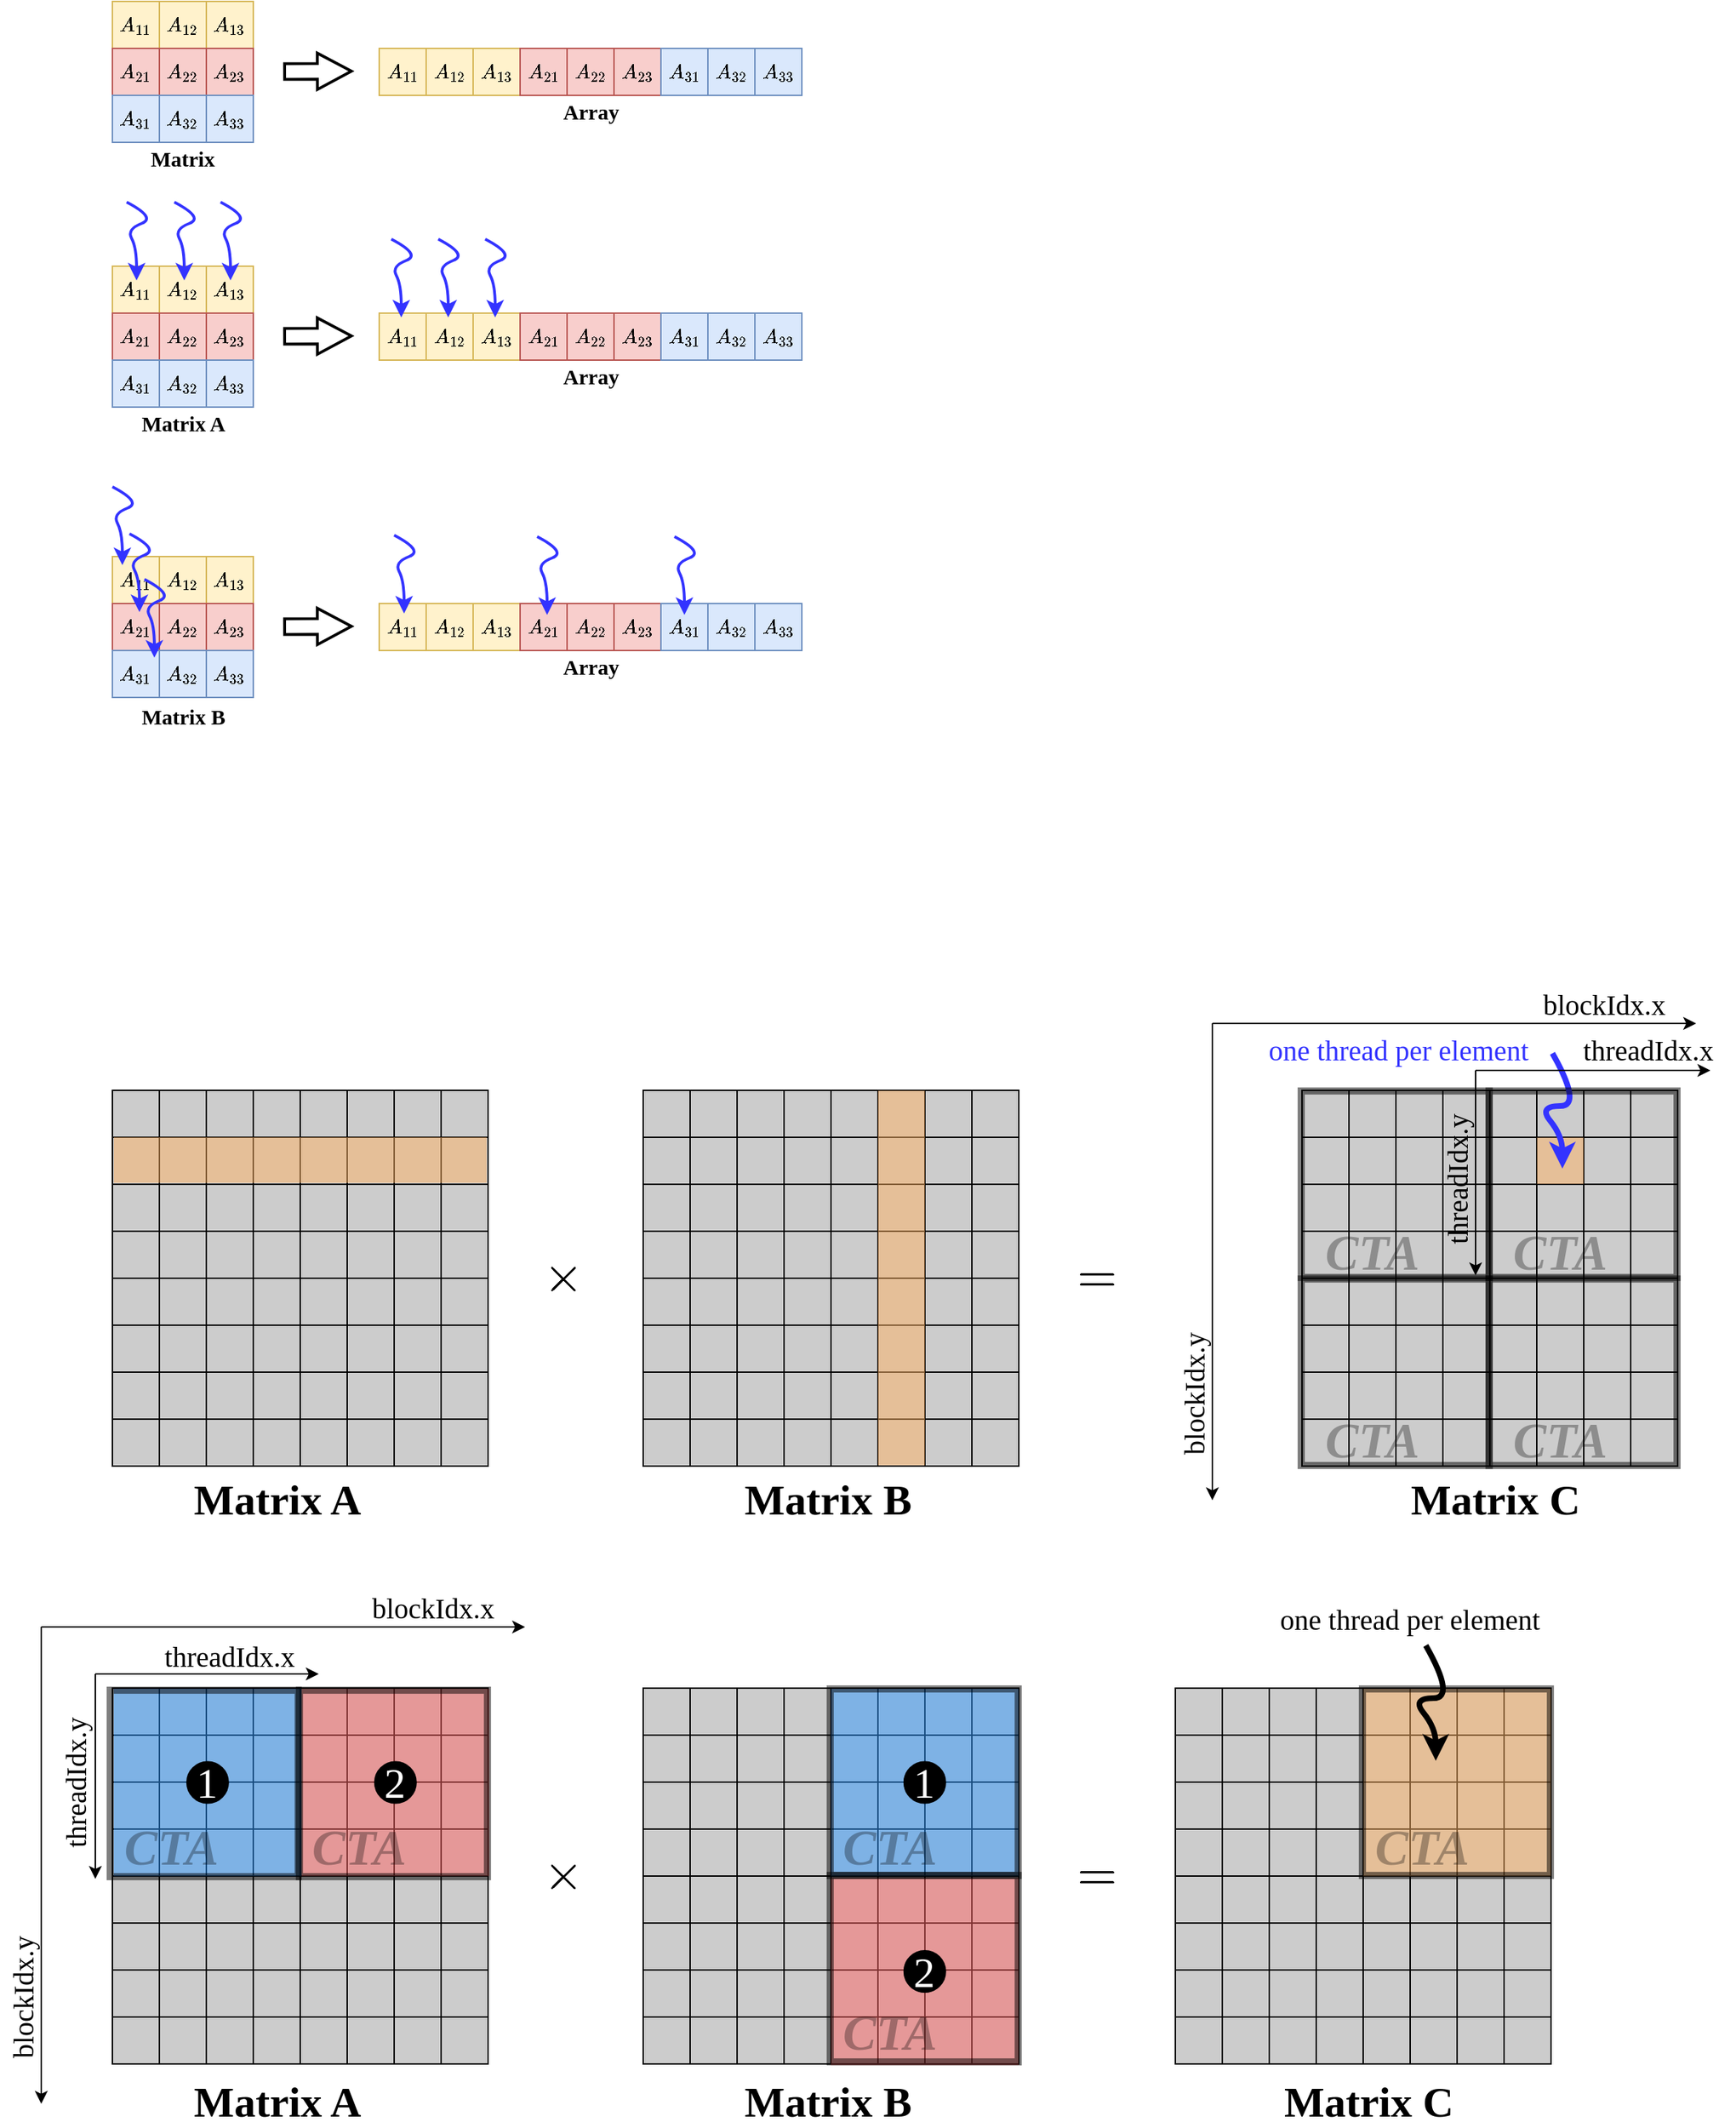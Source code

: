<mxfile version="15.8.7" type="device"><diagram id="d1u2Rauv3Jqok3niEbgW" name="Page-1"><mxGraphModel dx="983" dy="1408" grid="0" gridSize="10" guides="1" tooltips="1" connect="1" arrows="1" fold="1" page="0" pageScale="1" pageWidth="827" pageHeight="1169" math="1" shadow="0"><root><mxCell id="0"/><mxCell id="1" parent="0"/><mxCell id="FZmSHoMbRNrfDs8uzTcw-43" value="$$\times$$" style="text;html=1;strokeColor=none;fillColor=none;align=center;verticalAlign=middle;whiteSpace=wrap;rounded=0;glass=0;fontSize=30;" vertex="1" parent="1"><mxGeometry x="613" y="349" width="60" height="30" as="geometry"/></mxCell><mxCell id="FZmSHoMbRNrfDs8uzTcw-45" value="" style="rounded=0;whiteSpace=wrap;html=1;fillColor=#CCCCCC;strokeColor=#000000;glass=0;" vertex="1" parent="1"><mxGeometry x="326" y="233" width="33" height="33" as="geometry"/></mxCell><mxCell id="FZmSHoMbRNrfDs8uzTcw-46" value="" style="rounded=0;whiteSpace=wrap;html=1;fillColor=#CCCCCC;strokeColor=#000000;glass=0;" vertex="1" parent="1"><mxGeometry x="359" y="233" width="33" height="33" as="geometry"/></mxCell><mxCell id="FZmSHoMbRNrfDs8uzTcw-47" value="" style="rounded=0;whiteSpace=wrap;html=1;fillColor=#CCCCCC;strokeColor=#000000;glass=0;" vertex="1" parent="1"><mxGeometry x="392" y="233" width="33" height="33" as="geometry"/></mxCell><mxCell id="FZmSHoMbRNrfDs8uzTcw-48" value="" style="rounded=0;whiteSpace=wrap;html=1;fillColor=#CCCCCC;strokeColor=#000000;glass=0;" vertex="1" parent="1"><mxGeometry x="425" y="233" width="33" height="33" as="geometry"/></mxCell><mxCell id="FZmSHoMbRNrfDs8uzTcw-49" value="" style="rounded=0;whiteSpace=wrap;html=1;fillColor=#CCCCCC;strokeColor=#000000;glass=0;" vertex="1" parent="1"><mxGeometry x="458" y="233" width="33" height="33" as="geometry"/></mxCell><mxCell id="FZmSHoMbRNrfDs8uzTcw-50" value="" style="rounded=0;whiteSpace=wrap;html=1;fillColor=#CCCCCC;strokeColor=#000000;glass=0;" vertex="1" parent="1"><mxGeometry x="491" y="233" width="33" height="33" as="geometry"/></mxCell><mxCell id="FZmSHoMbRNrfDs8uzTcw-51" value="" style="rounded=0;whiteSpace=wrap;html=1;fillColor=#CCCCCC;strokeColor=#000000;glass=0;" vertex="1" parent="1"><mxGeometry x="524" y="233" width="33" height="33" as="geometry"/></mxCell><mxCell id="FZmSHoMbRNrfDs8uzTcw-52" value="" style="rounded=0;whiteSpace=wrap;html=1;fillColor=#CCCCCC;strokeColor=#000000;glass=0;" vertex="1" parent="1"><mxGeometry x="557" y="233" width="33" height="33" as="geometry"/></mxCell><mxCell id="FZmSHoMbRNrfDs8uzTcw-53" value="" style="rounded=0;whiteSpace=wrap;html=1;fillColor=#CCCCCC;strokeColor=#000000;glass=0;" vertex="1" parent="1"><mxGeometry x="326" y="266" width="33" height="33" as="geometry"/></mxCell><mxCell id="FZmSHoMbRNrfDs8uzTcw-54" value="" style="rounded=0;whiteSpace=wrap;html=1;fillColor=#CCCCCC;strokeColor=#000000;glass=0;" vertex="1" parent="1"><mxGeometry x="359" y="266" width="33" height="33" as="geometry"/></mxCell><mxCell id="FZmSHoMbRNrfDs8uzTcw-55" value="" style="rounded=0;whiteSpace=wrap;html=1;fillColor=#CCCCCC;strokeColor=#000000;glass=0;" vertex="1" parent="1"><mxGeometry x="392" y="266" width="33" height="33" as="geometry"/></mxCell><mxCell id="FZmSHoMbRNrfDs8uzTcw-56" value="" style="rounded=0;whiteSpace=wrap;html=1;fillColor=#CCCCCC;strokeColor=#000000;glass=0;" vertex="1" parent="1"><mxGeometry x="425" y="266" width="33" height="33" as="geometry"/></mxCell><mxCell id="FZmSHoMbRNrfDs8uzTcw-57" value="" style="rounded=0;whiteSpace=wrap;html=1;fillColor=#CCCCCC;strokeColor=#000000;glass=0;" vertex="1" parent="1"><mxGeometry x="458" y="266" width="33" height="33" as="geometry"/></mxCell><mxCell id="FZmSHoMbRNrfDs8uzTcw-58" value="" style="rounded=0;whiteSpace=wrap;html=1;fillColor=#CCCCCC;strokeColor=#000000;glass=0;" vertex="1" parent="1"><mxGeometry x="491" y="266" width="33" height="33" as="geometry"/></mxCell><mxCell id="FZmSHoMbRNrfDs8uzTcw-59" value="" style="rounded=0;whiteSpace=wrap;html=1;fillColor=#CCCCCC;strokeColor=#000000;glass=0;" vertex="1" parent="1"><mxGeometry x="524" y="266" width="33" height="33" as="geometry"/></mxCell><mxCell id="FZmSHoMbRNrfDs8uzTcw-60" value="" style="rounded=0;whiteSpace=wrap;html=1;fillColor=#CCCCCC;strokeColor=#000000;glass=0;" vertex="1" parent="1"><mxGeometry x="557" y="266" width="33" height="33" as="geometry"/></mxCell><mxCell id="FZmSHoMbRNrfDs8uzTcw-61" value="" style="rounded=0;whiteSpace=wrap;html=1;fillColor=#CCCCCC;strokeColor=#000000;glass=0;" vertex="1" parent="1"><mxGeometry x="326" y="299" width="33" height="33" as="geometry"/></mxCell><mxCell id="FZmSHoMbRNrfDs8uzTcw-62" value="" style="rounded=0;whiteSpace=wrap;html=1;fillColor=#CCCCCC;strokeColor=#000000;glass=0;" vertex="1" parent="1"><mxGeometry x="359" y="299" width="33" height="33" as="geometry"/></mxCell><mxCell id="FZmSHoMbRNrfDs8uzTcw-63" value="" style="rounded=0;whiteSpace=wrap;html=1;fillColor=#CCCCCC;strokeColor=#000000;glass=0;" vertex="1" parent="1"><mxGeometry x="392" y="299" width="33" height="33" as="geometry"/></mxCell><mxCell id="FZmSHoMbRNrfDs8uzTcw-64" value="" style="rounded=0;whiteSpace=wrap;html=1;fillColor=#CCCCCC;strokeColor=#000000;glass=0;" vertex="1" parent="1"><mxGeometry x="425" y="299" width="33" height="33" as="geometry"/></mxCell><mxCell id="FZmSHoMbRNrfDs8uzTcw-65" value="" style="rounded=0;whiteSpace=wrap;html=1;fillColor=#CCCCCC;strokeColor=#000000;glass=0;" vertex="1" parent="1"><mxGeometry x="458" y="299" width="33" height="33" as="geometry"/></mxCell><mxCell id="FZmSHoMbRNrfDs8uzTcw-66" value="" style="rounded=0;whiteSpace=wrap;html=1;fillColor=#CCCCCC;strokeColor=#000000;glass=0;" vertex="1" parent="1"><mxGeometry x="491" y="299" width="33" height="33" as="geometry"/></mxCell><mxCell id="FZmSHoMbRNrfDs8uzTcw-67" value="" style="rounded=0;whiteSpace=wrap;html=1;fillColor=#CCCCCC;strokeColor=#000000;glass=0;" vertex="1" parent="1"><mxGeometry x="524" y="299" width="33" height="33" as="geometry"/></mxCell><mxCell id="FZmSHoMbRNrfDs8uzTcw-68" value="" style="rounded=0;whiteSpace=wrap;html=1;fillColor=#CCCCCC;strokeColor=#000000;glass=0;" vertex="1" parent="1"><mxGeometry x="557" y="299" width="33" height="33" as="geometry"/></mxCell><mxCell id="FZmSHoMbRNrfDs8uzTcw-69" value="" style="rounded=0;whiteSpace=wrap;html=1;fillColor=#CCCCCC;strokeColor=#000000;glass=0;" vertex="1" parent="1"><mxGeometry x="326" y="332" width="33" height="33" as="geometry"/></mxCell><mxCell id="FZmSHoMbRNrfDs8uzTcw-70" value="" style="rounded=0;whiteSpace=wrap;html=1;fillColor=#CCCCCC;strokeColor=#000000;glass=0;" vertex="1" parent="1"><mxGeometry x="359" y="332" width="33" height="33" as="geometry"/></mxCell><mxCell id="FZmSHoMbRNrfDs8uzTcw-71" value="" style="rounded=0;whiteSpace=wrap;html=1;fillColor=#CCCCCC;strokeColor=#000000;glass=0;" vertex="1" parent="1"><mxGeometry x="392" y="332" width="33" height="33" as="geometry"/></mxCell><mxCell id="FZmSHoMbRNrfDs8uzTcw-72" value="" style="rounded=0;whiteSpace=wrap;html=1;fillColor=#CCCCCC;strokeColor=#000000;glass=0;" vertex="1" parent="1"><mxGeometry x="425" y="332" width="33" height="33" as="geometry"/></mxCell><mxCell id="FZmSHoMbRNrfDs8uzTcw-73" value="" style="rounded=0;whiteSpace=wrap;html=1;fillColor=#CCCCCC;strokeColor=#000000;glass=0;" vertex="1" parent="1"><mxGeometry x="458" y="332" width="33" height="33" as="geometry"/></mxCell><mxCell id="FZmSHoMbRNrfDs8uzTcw-74" value="" style="rounded=0;whiteSpace=wrap;html=1;fillColor=#CCCCCC;strokeColor=#000000;glass=0;" vertex="1" parent="1"><mxGeometry x="491" y="332" width="33" height="33" as="geometry"/></mxCell><mxCell id="FZmSHoMbRNrfDs8uzTcw-75" value="" style="rounded=0;whiteSpace=wrap;html=1;fillColor=#CCCCCC;strokeColor=#000000;glass=0;" vertex="1" parent="1"><mxGeometry x="524" y="332" width="33" height="33" as="geometry"/></mxCell><mxCell id="FZmSHoMbRNrfDs8uzTcw-76" value="" style="rounded=0;whiteSpace=wrap;html=1;fillColor=#CCCCCC;strokeColor=#000000;glass=0;" vertex="1" parent="1"><mxGeometry x="557" y="332" width="33" height="33" as="geometry"/></mxCell><mxCell id="FZmSHoMbRNrfDs8uzTcw-109" value="" style="rounded=0;whiteSpace=wrap;html=1;fillColor=#CCCCCC;strokeColor=#000000;glass=0;" vertex="1" parent="1"><mxGeometry x="326" y="365" width="33" height="33" as="geometry"/></mxCell><mxCell id="FZmSHoMbRNrfDs8uzTcw-110" value="" style="rounded=0;whiteSpace=wrap;html=1;fillColor=#CCCCCC;strokeColor=#000000;glass=0;" vertex="1" parent="1"><mxGeometry x="359" y="365" width="33" height="33" as="geometry"/></mxCell><mxCell id="FZmSHoMbRNrfDs8uzTcw-111" value="" style="rounded=0;whiteSpace=wrap;html=1;fillColor=#CCCCCC;strokeColor=#000000;glass=0;" vertex="1" parent="1"><mxGeometry x="392" y="365" width="33" height="33" as="geometry"/></mxCell><mxCell id="FZmSHoMbRNrfDs8uzTcw-112" value="" style="rounded=0;whiteSpace=wrap;html=1;fillColor=#CCCCCC;strokeColor=#000000;glass=0;" vertex="1" parent="1"><mxGeometry x="425" y="365" width="33" height="33" as="geometry"/></mxCell><mxCell id="FZmSHoMbRNrfDs8uzTcw-113" value="" style="rounded=0;whiteSpace=wrap;html=1;fillColor=#CCCCCC;strokeColor=#000000;glass=0;" vertex="1" parent="1"><mxGeometry x="458" y="365" width="33" height="33" as="geometry"/></mxCell><mxCell id="FZmSHoMbRNrfDs8uzTcw-114" value="" style="rounded=0;whiteSpace=wrap;html=1;fillColor=#CCCCCC;strokeColor=#000000;glass=0;" vertex="1" parent="1"><mxGeometry x="491" y="365" width="33" height="33" as="geometry"/></mxCell><mxCell id="FZmSHoMbRNrfDs8uzTcw-115" value="" style="rounded=0;whiteSpace=wrap;html=1;fillColor=#CCCCCC;strokeColor=#000000;glass=0;" vertex="1" parent="1"><mxGeometry x="524" y="365" width="33" height="33" as="geometry"/></mxCell><mxCell id="FZmSHoMbRNrfDs8uzTcw-116" value="" style="rounded=0;whiteSpace=wrap;html=1;fillColor=#CCCCCC;strokeColor=#000000;glass=0;" vertex="1" parent="1"><mxGeometry x="557" y="365" width="33" height="33" as="geometry"/></mxCell><mxCell id="FZmSHoMbRNrfDs8uzTcw-117" value="" style="rounded=0;whiteSpace=wrap;html=1;fillColor=#CCCCCC;strokeColor=#000000;glass=0;" vertex="1" parent="1"><mxGeometry x="326" y="398" width="33" height="33" as="geometry"/></mxCell><mxCell id="FZmSHoMbRNrfDs8uzTcw-118" value="" style="rounded=0;whiteSpace=wrap;html=1;fillColor=#CCCCCC;strokeColor=#000000;glass=0;" vertex="1" parent="1"><mxGeometry x="359" y="398" width="33" height="33" as="geometry"/></mxCell><mxCell id="FZmSHoMbRNrfDs8uzTcw-119" value="" style="rounded=0;whiteSpace=wrap;html=1;fillColor=#CCCCCC;strokeColor=#000000;glass=0;" vertex="1" parent="1"><mxGeometry x="392" y="398" width="33" height="33" as="geometry"/></mxCell><mxCell id="FZmSHoMbRNrfDs8uzTcw-120" value="" style="rounded=0;whiteSpace=wrap;html=1;fillColor=#CCCCCC;strokeColor=#000000;glass=0;" vertex="1" parent="1"><mxGeometry x="425" y="398" width="33" height="33" as="geometry"/></mxCell><mxCell id="FZmSHoMbRNrfDs8uzTcw-121" value="" style="rounded=0;whiteSpace=wrap;html=1;fillColor=#CCCCCC;strokeColor=#000000;glass=0;" vertex="1" parent="1"><mxGeometry x="458" y="398" width="33" height="33" as="geometry"/></mxCell><mxCell id="FZmSHoMbRNrfDs8uzTcw-122" value="" style="rounded=0;whiteSpace=wrap;html=1;fillColor=#CCCCCC;strokeColor=#000000;glass=0;" vertex="1" parent="1"><mxGeometry x="491" y="398" width="33" height="33" as="geometry"/></mxCell><mxCell id="FZmSHoMbRNrfDs8uzTcw-123" value="" style="rounded=0;whiteSpace=wrap;html=1;fillColor=#CCCCCC;strokeColor=#000000;glass=0;" vertex="1" parent="1"><mxGeometry x="524" y="398" width="33" height="33" as="geometry"/></mxCell><mxCell id="FZmSHoMbRNrfDs8uzTcw-124" value="" style="rounded=0;whiteSpace=wrap;html=1;fillColor=#CCCCCC;strokeColor=#000000;glass=0;" vertex="1" parent="1"><mxGeometry x="557" y="398" width="33" height="33" as="geometry"/></mxCell><mxCell id="FZmSHoMbRNrfDs8uzTcw-125" value="" style="rounded=0;whiteSpace=wrap;html=1;fillColor=#CCCCCC;strokeColor=#000000;glass=0;" vertex="1" parent="1"><mxGeometry x="326" y="431" width="33" height="33" as="geometry"/></mxCell><mxCell id="FZmSHoMbRNrfDs8uzTcw-126" value="" style="rounded=0;whiteSpace=wrap;html=1;fillColor=#CCCCCC;strokeColor=#000000;glass=0;" vertex="1" parent="1"><mxGeometry x="359" y="431" width="33" height="33" as="geometry"/></mxCell><mxCell id="FZmSHoMbRNrfDs8uzTcw-127" value="" style="rounded=0;whiteSpace=wrap;html=1;fillColor=#CCCCCC;strokeColor=#000000;glass=0;" vertex="1" parent="1"><mxGeometry x="392" y="431" width="33" height="33" as="geometry"/></mxCell><mxCell id="FZmSHoMbRNrfDs8uzTcw-128" value="" style="rounded=0;whiteSpace=wrap;html=1;fillColor=#CCCCCC;strokeColor=#000000;glass=0;" vertex="1" parent="1"><mxGeometry x="425" y="431" width="33" height="33" as="geometry"/></mxCell><mxCell id="FZmSHoMbRNrfDs8uzTcw-129" value="" style="rounded=0;whiteSpace=wrap;html=1;fillColor=#CCCCCC;strokeColor=#000000;glass=0;" vertex="1" parent="1"><mxGeometry x="458" y="431" width="33" height="33" as="geometry"/></mxCell><mxCell id="FZmSHoMbRNrfDs8uzTcw-130" value="" style="rounded=0;whiteSpace=wrap;html=1;fillColor=#CCCCCC;strokeColor=#000000;glass=0;" vertex="1" parent="1"><mxGeometry x="491" y="431" width="33" height="33" as="geometry"/></mxCell><mxCell id="FZmSHoMbRNrfDs8uzTcw-131" value="" style="rounded=0;whiteSpace=wrap;html=1;fillColor=#CCCCCC;strokeColor=#000000;glass=0;" vertex="1" parent="1"><mxGeometry x="524" y="431" width="33" height="33" as="geometry"/></mxCell><mxCell id="FZmSHoMbRNrfDs8uzTcw-132" value="" style="rounded=0;whiteSpace=wrap;html=1;fillColor=#CCCCCC;strokeColor=#000000;glass=0;" vertex="1" parent="1"><mxGeometry x="557" y="431" width="33" height="33" as="geometry"/></mxCell><mxCell id="FZmSHoMbRNrfDs8uzTcw-133" value="" style="rounded=0;whiteSpace=wrap;html=1;fillColor=#CCCCCC;strokeColor=#000000;glass=0;" vertex="1" parent="1"><mxGeometry x="326" y="464" width="33" height="33" as="geometry"/></mxCell><mxCell id="FZmSHoMbRNrfDs8uzTcw-134" value="" style="rounded=0;whiteSpace=wrap;html=1;fillColor=#CCCCCC;strokeColor=#000000;glass=0;" vertex="1" parent="1"><mxGeometry x="359" y="464" width="33" height="33" as="geometry"/></mxCell><mxCell id="FZmSHoMbRNrfDs8uzTcw-135" value="" style="rounded=0;whiteSpace=wrap;html=1;fillColor=#CCCCCC;strokeColor=#000000;glass=0;" vertex="1" parent="1"><mxGeometry x="392" y="464" width="33" height="33" as="geometry"/></mxCell><mxCell id="FZmSHoMbRNrfDs8uzTcw-136" value="" style="rounded=0;whiteSpace=wrap;html=1;fillColor=#CCCCCC;strokeColor=#000000;glass=0;" vertex="1" parent="1"><mxGeometry x="425" y="464" width="33" height="33" as="geometry"/></mxCell><mxCell id="FZmSHoMbRNrfDs8uzTcw-137" value="" style="rounded=0;whiteSpace=wrap;html=1;fillColor=#CCCCCC;strokeColor=#000000;glass=0;" vertex="1" parent="1"><mxGeometry x="458" y="464" width="33" height="33" as="geometry"/></mxCell><mxCell id="FZmSHoMbRNrfDs8uzTcw-138" value="" style="rounded=0;whiteSpace=wrap;html=1;fillColor=#CCCCCC;strokeColor=#000000;glass=0;" vertex="1" parent="1"><mxGeometry x="491" y="464" width="33" height="33" as="geometry"/></mxCell><mxCell id="FZmSHoMbRNrfDs8uzTcw-139" value="" style="rounded=0;whiteSpace=wrap;html=1;fillColor=#CCCCCC;strokeColor=#000000;glass=0;" vertex="1" parent="1"><mxGeometry x="524" y="464" width="33" height="33" as="geometry"/></mxCell><mxCell id="FZmSHoMbRNrfDs8uzTcw-140" value="" style="rounded=0;whiteSpace=wrap;html=1;fillColor=#CCCCCC;strokeColor=#000000;glass=0;" vertex="1" parent="1"><mxGeometry x="557" y="464" width="33" height="33" as="geometry"/></mxCell><mxCell id="FZmSHoMbRNrfDs8uzTcw-141" value="" style="rounded=0;whiteSpace=wrap;html=1;fillColor=#CCCCCC;strokeColor=#000000;glass=0;" vertex="1" parent="1"><mxGeometry x="699" y="233" width="33" height="33" as="geometry"/></mxCell><mxCell id="FZmSHoMbRNrfDs8uzTcw-142" value="" style="rounded=0;whiteSpace=wrap;html=1;fillColor=#CCCCCC;strokeColor=#000000;glass=0;" vertex="1" parent="1"><mxGeometry x="732" y="233" width="33" height="33" as="geometry"/></mxCell><mxCell id="FZmSHoMbRNrfDs8uzTcw-143" value="" style="rounded=0;whiteSpace=wrap;html=1;fillColor=#CCCCCC;strokeColor=#000000;glass=0;" vertex="1" parent="1"><mxGeometry x="765" y="233" width="33" height="33" as="geometry"/></mxCell><mxCell id="FZmSHoMbRNrfDs8uzTcw-144" value="" style="rounded=0;whiteSpace=wrap;html=1;fillColor=#CCCCCC;strokeColor=#000000;glass=0;" vertex="1" parent="1"><mxGeometry x="798" y="233" width="33" height="33" as="geometry"/></mxCell><mxCell id="FZmSHoMbRNrfDs8uzTcw-145" value="" style="rounded=0;whiteSpace=wrap;html=1;fillColor=#CCCCCC;strokeColor=#000000;glass=0;" vertex="1" parent="1"><mxGeometry x="831" y="233" width="33" height="33" as="geometry"/></mxCell><mxCell id="FZmSHoMbRNrfDs8uzTcw-146" value="" style="rounded=0;whiteSpace=wrap;html=1;fillColor=#CCCCCC;strokeColor=#000000;glass=0;" vertex="1" parent="1"><mxGeometry x="864" y="233" width="33" height="33" as="geometry"/></mxCell><mxCell id="FZmSHoMbRNrfDs8uzTcw-147" value="" style="rounded=0;whiteSpace=wrap;html=1;fillColor=#CCCCCC;strokeColor=#000000;glass=0;" vertex="1" parent="1"><mxGeometry x="897" y="233" width="33" height="33" as="geometry"/></mxCell><mxCell id="FZmSHoMbRNrfDs8uzTcw-148" value="" style="rounded=0;whiteSpace=wrap;html=1;fillColor=#CCCCCC;strokeColor=#000000;glass=0;" vertex="1" parent="1"><mxGeometry x="930" y="233" width="33" height="33" as="geometry"/></mxCell><mxCell id="FZmSHoMbRNrfDs8uzTcw-149" value="" style="rounded=0;whiteSpace=wrap;html=1;fillColor=#CCCCCC;strokeColor=#000000;glass=0;" vertex="1" parent="1"><mxGeometry x="699" y="266" width="33" height="33" as="geometry"/></mxCell><mxCell id="FZmSHoMbRNrfDs8uzTcw-150" value="" style="rounded=0;whiteSpace=wrap;html=1;fillColor=#CCCCCC;strokeColor=#000000;glass=0;" vertex="1" parent="1"><mxGeometry x="732" y="266" width="33" height="33" as="geometry"/></mxCell><mxCell id="FZmSHoMbRNrfDs8uzTcw-151" value="" style="rounded=0;whiteSpace=wrap;html=1;fillColor=#CCCCCC;strokeColor=#000000;glass=0;" vertex="1" parent="1"><mxGeometry x="765" y="266" width="33" height="33" as="geometry"/></mxCell><mxCell id="FZmSHoMbRNrfDs8uzTcw-152" value="" style="rounded=0;whiteSpace=wrap;html=1;fillColor=#CCCCCC;strokeColor=#000000;glass=0;" vertex="1" parent="1"><mxGeometry x="798" y="266" width="33" height="33" as="geometry"/></mxCell><mxCell id="FZmSHoMbRNrfDs8uzTcw-153" value="" style="rounded=0;whiteSpace=wrap;html=1;fillColor=#CCCCCC;strokeColor=#000000;glass=0;" vertex="1" parent="1"><mxGeometry x="831" y="266" width="33" height="33" as="geometry"/></mxCell><mxCell id="FZmSHoMbRNrfDs8uzTcw-154" value="" style="rounded=0;whiteSpace=wrap;html=1;fillColor=#CCCCCC;strokeColor=#000000;glass=0;" vertex="1" parent="1"><mxGeometry x="864" y="266" width="33" height="33" as="geometry"/></mxCell><mxCell id="FZmSHoMbRNrfDs8uzTcw-155" value="" style="rounded=0;whiteSpace=wrap;html=1;fillColor=#CCCCCC;strokeColor=#000000;glass=0;" vertex="1" parent="1"><mxGeometry x="897" y="266" width="33" height="33" as="geometry"/></mxCell><mxCell id="FZmSHoMbRNrfDs8uzTcw-156" value="" style="rounded=0;whiteSpace=wrap;html=1;fillColor=#CCCCCC;strokeColor=#000000;glass=0;" vertex="1" parent="1"><mxGeometry x="930" y="266" width="33" height="33" as="geometry"/></mxCell><mxCell id="FZmSHoMbRNrfDs8uzTcw-157" value="" style="rounded=0;whiteSpace=wrap;html=1;fillColor=#CCCCCC;strokeColor=#000000;glass=0;" vertex="1" parent="1"><mxGeometry x="699" y="299" width="33" height="33" as="geometry"/></mxCell><mxCell id="FZmSHoMbRNrfDs8uzTcw-158" value="" style="rounded=0;whiteSpace=wrap;html=1;fillColor=#CCCCCC;strokeColor=#000000;glass=0;" vertex="1" parent="1"><mxGeometry x="732" y="299" width="33" height="33" as="geometry"/></mxCell><mxCell id="FZmSHoMbRNrfDs8uzTcw-159" value="" style="rounded=0;whiteSpace=wrap;html=1;fillColor=#CCCCCC;strokeColor=#000000;glass=0;" vertex="1" parent="1"><mxGeometry x="765" y="299" width="33" height="33" as="geometry"/></mxCell><mxCell id="FZmSHoMbRNrfDs8uzTcw-160" value="" style="rounded=0;whiteSpace=wrap;html=1;fillColor=#CCCCCC;strokeColor=#000000;glass=0;" vertex="1" parent="1"><mxGeometry x="798" y="299" width="33" height="33" as="geometry"/></mxCell><mxCell id="FZmSHoMbRNrfDs8uzTcw-161" value="" style="rounded=0;whiteSpace=wrap;html=1;fillColor=#CCCCCC;strokeColor=#000000;glass=0;" vertex="1" parent="1"><mxGeometry x="831" y="299" width="33" height="33" as="geometry"/></mxCell><mxCell id="FZmSHoMbRNrfDs8uzTcw-162" value="" style="rounded=0;whiteSpace=wrap;html=1;fillColor=#CCCCCC;strokeColor=#000000;glass=0;" vertex="1" parent="1"><mxGeometry x="864" y="299" width="33" height="33" as="geometry"/></mxCell><mxCell id="FZmSHoMbRNrfDs8uzTcw-163" value="" style="rounded=0;whiteSpace=wrap;html=1;fillColor=#CCCCCC;strokeColor=#000000;glass=0;" vertex="1" parent="1"><mxGeometry x="897" y="299" width="33" height="33" as="geometry"/></mxCell><mxCell id="FZmSHoMbRNrfDs8uzTcw-164" value="" style="rounded=0;whiteSpace=wrap;html=1;fillColor=#CCCCCC;strokeColor=#000000;glass=0;" vertex="1" parent="1"><mxGeometry x="930" y="299" width="33" height="33" as="geometry"/></mxCell><mxCell id="FZmSHoMbRNrfDs8uzTcw-165" value="" style="rounded=0;whiteSpace=wrap;html=1;fillColor=#CCCCCC;strokeColor=#000000;glass=0;" vertex="1" parent="1"><mxGeometry x="699" y="332" width="33" height="33" as="geometry"/></mxCell><mxCell id="FZmSHoMbRNrfDs8uzTcw-166" value="" style="rounded=0;whiteSpace=wrap;html=1;fillColor=#CCCCCC;strokeColor=#000000;glass=0;" vertex="1" parent="1"><mxGeometry x="732" y="332" width="33" height="33" as="geometry"/></mxCell><mxCell id="FZmSHoMbRNrfDs8uzTcw-167" value="" style="rounded=0;whiteSpace=wrap;html=1;fillColor=#CCCCCC;strokeColor=#000000;glass=0;" vertex="1" parent="1"><mxGeometry x="765" y="332" width="33" height="33" as="geometry"/></mxCell><mxCell id="FZmSHoMbRNrfDs8uzTcw-168" value="" style="rounded=0;whiteSpace=wrap;html=1;fillColor=#CCCCCC;strokeColor=#000000;glass=0;" vertex="1" parent="1"><mxGeometry x="798" y="332" width="33" height="33" as="geometry"/></mxCell><mxCell id="FZmSHoMbRNrfDs8uzTcw-169" value="" style="rounded=0;whiteSpace=wrap;html=1;fillColor=#CCCCCC;strokeColor=#000000;glass=0;" vertex="1" parent="1"><mxGeometry x="831" y="332" width="33" height="33" as="geometry"/></mxCell><mxCell id="FZmSHoMbRNrfDs8uzTcw-170" value="" style="rounded=0;whiteSpace=wrap;html=1;fillColor=#CCCCCC;strokeColor=#000000;glass=0;" vertex="1" parent="1"><mxGeometry x="864" y="332" width="33" height="33" as="geometry"/></mxCell><mxCell id="FZmSHoMbRNrfDs8uzTcw-171" value="" style="rounded=0;whiteSpace=wrap;html=1;fillColor=#CCCCCC;strokeColor=#000000;glass=0;" vertex="1" parent="1"><mxGeometry x="897" y="332" width="33" height="33" as="geometry"/></mxCell><mxCell id="FZmSHoMbRNrfDs8uzTcw-172" value="" style="rounded=0;whiteSpace=wrap;html=1;fillColor=#CCCCCC;strokeColor=#000000;glass=0;" vertex="1" parent="1"><mxGeometry x="930" y="332" width="33" height="33" as="geometry"/></mxCell><mxCell id="FZmSHoMbRNrfDs8uzTcw-173" value="" style="rounded=0;whiteSpace=wrap;html=1;fillColor=#CCCCCC;strokeColor=#000000;glass=0;" vertex="1" parent="1"><mxGeometry x="699" y="365" width="33" height="33" as="geometry"/></mxCell><mxCell id="FZmSHoMbRNrfDs8uzTcw-174" value="" style="rounded=0;whiteSpace=wrap;html=1;fillColor=#CCCCCC;strokeColor=#000000;glass=0;" vertex="1" parent="1"><mxGeometry x="732" y="365" width="33" height="33" as="geometry"/></mxCell><mxCell id="FZmSHoMbRNrfDs8uzTcw-175" value="" style="rounded=0;whiteSpace=wrap;html=1;fillColor=#CCCCCC;strokeColor=#000000;glass=0;" vertex="1" parent="1"><mxGeometry x="765" y="365" width="33" height="33" as="geometry"/></mxCell><mxCell id="FZmSHoMbRNrfDs8uzTcw-176" value="" style="rounded=0;whiteSpace=wrap;html=1;fillColor=#CCCCCC;strokeColor=#000000;glass=0;" vertex="1" parent="1"><mxGeometry x="798" y="365" width="33" height="33" as="geometry"/></mxCell><mxCell id="FZmSHoMbRNrfDs8uzTcw-177" value="" style="rounded=0;whiteSpace=wrap;html=1;fillColor=#CCCCCC;strokeColor=#000000;glass=0;" vertex="1" parent="1"><mxGeometry x="831" y="365" width="33" height="33" as="geometry"/></mxCell><mxCell id="FZmSHoMbRNrfDs8uzTcw-178" value="" style="rounded=0;whiteSpace=wrap;html=1;fillColor=#CCCCCC;strokeColor=#000000;glass=0;" vertex="1" parent="1"><mxGeometry x="864" y="365" width="33" height="33" as="geometry"/></mxCell><mxCell id="FZmSHoMbRNrfDs8uzTcw-179" value="" style="rounded=0;whiteSpace=wrap;html=1;fillColor=#CCCCCC;strokeColor=#000000;glass=0;" vertex="1" parent="1"><mxGeometry x="897" y="365" width="33" height="33" as="geometry"/></mxCell><mxCell id="FZmSHoMbRNrfDs8uzTcw-180" value="" style="rounded=0;whiteSpace=wrap;html=1;fillColor=#CCCCCC;strokeColor=#000000;glass=0;" vertex="1" parent="1"><mxGeometry x="930" y="365" width="33" height="33" as="geometry"/></mxCell><mxCell id="FZmSHoMbRNrfDs8uzTcw-181" value="" style="rounded=0;whiteSpace=wrap;html=1;fillColor=#CCCCCC;strokeColor=#000000;glass=0;" vertex="1" parent="1"><mxGeometry x="699" y="398" width="33" height="33" as="geometry"/></mxCell><mxCell id="FZmSHoMbRNrfDs8uzTcw-182" value="" style="rounded=0;whiteSpace=wrap;html=1;fillColor=#CCCCCC;strokeColor=#000000;glass=0;" vertex="1" parent="1"><mxGeometry x="732" y="398" width="33" height="33" as="geometry"/></mxCell><mxCell id="FZmSHoMbRNrfDs8uzTcw-183" value="" style="rounded=0;whiteSpace=wrap;html=1;fillColor=#CCCCCC;strokeColor=#000000;glass=0;" vertex="1" parent="1"><mxGeometry x="765" y="398" width="33" height="33" as="geometry"/></mxCell><mxCell id="FZmSHoMbRNrfDs8uzTcw-184" value="" style="rounded=0;whiteSpace=wrap;html=1;fillColor=#CCCCCC;strokeColor=#000000;glass=0;" vertex="1" parent="1"><mxGeometry x="798" y="398" width="33" height="33" as="geometry"/></mxCell><mxCell id="FZmSHoMbRNrfDs8uzTcw-185" value="" style="rounded=0;whiteSpace=wrap;html=1;fillColor=#CCCCCC;strokeColor=#000000;glass=0;" vertex="1" parent="1"><mxGeometry x="831" y="398" width="33" height="33" as="geometry"/></mxCell><mxCell id="FZmSHoMbRNrfDs8uzTcw-186" value="" style="rounded=0;whiteSpace=wrap;html=1;fillColor=#CCCCCC;strokeColor=#000000;glass=0;" vertex="1" parent="1"><mxGeometry x="864" y="398" width="33" height="33" as="geometry"/></mxCell><mxCell id="FZmSHoMbRNrfDs8uzTcw-187" value="" style="rounded=0;whiteSpace=wrap;html=1;fillColor=#CCCCCC;strokeColor=#000000;glass=0;" vertex="1" parent="1"><mxGeometry x="897" y="398" width="33" height="33" as="geometry"/></mxCell><mxCell id="FZmSHoMbRNrfDs8uzTcw-188" value="" style="rounded=0;whiteSpace=wrap;html=1;fillColor=#CCCCCC;strokeColor=#000000;glass=0;" vertex="1" parent="1"><mxGeometry x="930" y="398" width="33" height="33" as="geometry"/></mxCell><mxCell id="FZmSHoMbRNrfDs8uzTcw-189" value="" style="rounded=0;whiteSpace=wrap;html=1;fillColor=#CCCCCC;strokeColor=#000000;glass=0;" vertex="1" parent="1"><mxGeometry x="699" y="431" width="33" height="33" as="geometry"/></mxCell><mxCell id="FZmSHoMbRNrfDs8uzTcw-190" value="" style="rounded=0;whiteSpace=wrap;html=1;fillColor=#CCCCCC;strokeColor=#000000;glass=0;" vertex="1" parent="1"><mxGeometry x="732" y="431" width="33" height="33" as="geometry"/></mxCell><mxCell id="FZmSHoMbRNrfDs8uzTcw-191" value="" style="rounded=0;whiteSpace=wrap;html=1;fillColor=#CCCCCC;strokeColor=#000000;glass=0;" vertex="1" parent="1"><mxGeometry x="765" y="431" width="33" height="33" as="geometry"/></mxCell><mxCell id="FZmSHoMbRNrfDs8uzTcw-192" value="" style="rounded=0;whiteSpace=wrap;html=1;fillColor=#CCCCCC;strokeColor=#000000;glass=0;" vertex="1" parent="1"><mxGeometry x="798" y="431" width="33" height="33" as="geometry"/></mxCell><mxCell id="FZmSHoMbRNrfDs8uzTcw-193" value="" style="rounded=0;whiteSpace=wrap;html=1;fillColor=#CCCCCC;strokeColor=#000000;glass=0;" vertex="1" parent="1"><mxGeometry x="831" y="431" width="33" height="33" as="geometry"/></mxCell><mxCell id="FZmSHoMbRNrfDs8uzTcw-194" value="" style="rounded=0;whiteSpace=wrap;html=1;fillColor=#CCCCCC;strokeColor=#000000;glass=0;" vertex="1" parent="1"><mxGeometry x="864" y="431" width="33" height="33" as="geometry"/></mxCell><mxCell id="FZmSHoMbRNrfDs8uzTcw-195" value="" style="rounded=0;whiteSpace=wrap;html=1;fillColor=#CCCCCC;strokeColor=#000000;glass=0;" vertex="1" parent="1"><mxGeometry x="897" y="431" width="33" height="33" as="geometry"/></mxCell><mxCell id="FZmSHoMbRNrfDs8uzTcw-196" value="" style="rounded=0;whiteSpace=wrap;html=1;fillColor=#CCCCCC;strokeColor=#000000;glass=0;" vertex="1" parent="1"><mxGeometry x="930" y="431" width="33" height="33" as="geometry"/></mxCell><mxCell id="FZmSHoMbRNrfDs8uzTcw-197" value="" style="rounded=0;whiteSpace=wrap;html=1;fillColor=#CCCCCC;strokeColor=#000000;glass=0;" vertex="1" parent="1"><mxGeometry x="699" y="464" width="33" height="33" as="geometry"/></mxCell><mxCell id="FZmSHoMbRNrfDs8uzTcw-198" value="" style="rounded=0;whiteSpace=wrap;html=1;fillColor=#CCCCCC;strokeColor=#000000;glass=0;" vertex="1" parent="1"><mxGeometry x="732" y="464" width="33" height="33" as="geometry"/></mxCell><mxCell id="FZmSHoMbRNrfDs8uzTcw-199" value="" style="rounded=0;whiteSpace=wrap;html=1;fillColor=#CCCCCC;strokeColor=#000000;glass=0;" vertex="1" parent="1"><mxGeometry x="765" y="464" width="33" height="33" as="geometry"/></mxCell><mxCell id="FZmSHoMbRNrfDs8uzTcw-200" value="" style="rounded=0;whiteSpace=wrap;html=1;fillColor=#CCCCCC;strokeColor=#000000;glass=0;" vertex="1" parent="1"><mxGeometry x="798" y="464" width="33" height="33" as="geometry"/></mxCell><mxCell id="FZmSHoMbRNrfDs8uzTcw-201" value="" style="rounded=0;whiteSpace=wrap;html=1;fillColor=#CCCCCC;strokeColor=#000000;glass=0;" vertex="1" parent="1"><mxGeometry x="831" y="464" width="33" height="33" as="geometry"/></mxCell><mxCell id="FZmSHoMbRNrfDs8uzTcw-202" value="" style="rounded=0;whiteSpace=wrap;html=1;fillColor=#CCCCCC;strokeColor=#000000;glass=0;" vertex="1" parent="1"><mxGeometry x="864" y="464" width="33" height="33" as="geometry"/></mxCell><mxCell id="FZmSHoMbRNrfDs8uzTcw-203" value="" style="rounded=0;whiteSpace=wrap;html=1;fillColor=#CCCCCC;strokeColor=#000000;glass=0;" vertex="1" parent="1"><mxGeometry x="897" y="464" width="33" height="33" as="geometry"/></mxCell><mxCell id="FZmSHoMbRNrfDs8uzTcw-204" value="" style="rounded=0;whiteSpace=wrap;html=1;fillColor=#CCCCCC;strokeColor=#000000;glass=0;" vertex="1" parent="1"><mxGeometry x="930" y="464" width="33" height="33" as="geometry"/></mxCell><mxCell id="FZmSHoMbRNrfDs8uzTcw-205" value="" style="rounded=0;whiteSpace=wrap;html=1;fillColor=#CCCCCC;strokeColor=#000000;glass=0;" vertex="1" parent="1"><mxGeometry x="1162" y="233" width="33" height="33" as="geometry"/></mxCell><mxCell id="FZmSHoMbRNrfDs8uzTcw-206" value="" style="rounded=0;whiteSpace=wrap;html=1;fillColor=#CCCCCC;strokeColor=#000000;glass=0;" vertex="1" parent="1"><mxGeometry x="1195" y="233" width="33" height="33" as="geometry"/></mxCell><mxCell id="FZmSHoMbRNrfDs8uzTcw-207" value="" style="rounded=0;whiteSpace=wrap;html=1;fillColor=#CCCCCC;strokeColor=#000000;glass=0;" vertex="1" parent="1"><mxGeometry x="1228" y="233" width="33" height="33" as="geometry"/></mxCell><mxCell id="FZmSHoMbRNrfDs8uzTcw-208" value="" style="rounded=0;whiteSpace=wrap;html=1;fillColor=#CCCCCC;strokeColor=#000000;glass=0;" vertex="1" parent="1"><mxGeometry x="1261" y="233" width="33" height="33" as="geometry"/></mxCell><mxCell id="FZmSHoMbRNrfDs8uzTcw-209" value="" style="rounded=0;whiteSpace=wrap;html=1;fillColor=#CCCCCC;strokeColor=#000000;glass=0;" vertex="1" parent="1"><mxGeometry x="1294" y="233" width="33" height="33" as="geometry"/></mxCell><mxCell id="FZmSHoMbRNrfDs8uzTcw-210" value="" style="rounded=0;whiteSpace=wrap;html=1;fillColor=#CCCCCC;strokeColor=#000000;glass=0;" vertex="1" parent="1"><mxGeometry x="1327" y="233" width="33" height="33" as="geometry"/></mxCell><mxCell id="FZmSHoMbRNrfDs8uzTcw-211" value="" style="rounded=0;whiteSpace=wrap;html=1;fillColor=#CCCCCC;strokeColor=#000000;glass=0;" vertex="1" parent="1"><mxGeometry x="1360" y="233" width="33" height="33" as="geometry"/></mxCell><mxCell id="FZmSHoMbRNrfDs8uzTcw-212" value="" style="rounded=0;whiteSpace=wrap;html=1;fillColor=#CCCCCC;strokeColor=#000000;glass=0;" vertex="1" parent="1"><mxGeometry x="1393" y="233" width="33" height="33" as="geometry"/></mxCell><mxCell id="FZmSHoMbRNrfDs8uzTcw-213" value="" style="rounded=0;whiteSpace=wrap;html=1;fillColor=#CCCCCC;strokeColor=#000000;glass=0;" vertex="1" parent="1"><mxGeometry x="1162" y="266" width="33" height="33" as="geometry"/></mxCell><mxCell id="FZmSHoMbRNrfDs8uzTcw-214" value="" style="rounded=0;whiteSpace=wrap;html=1;fillColor=#CCCCCC;strokeColor=#000000;glass=0;" vertex="1" parent="1"><mxGeometry x="1195" y="266" width="33" height="33" as="geometry"/></mxCell><mxCell id="FZmSHoMbRNrfDs8uzTcw-215" value="" style="rounded=0;whiteSpace=wrap;html=1;fillColor=#CCCCCC;strokeColor=#000000;glass=0;" vertex="1" parent="1"><mxGeometry x="1228" y="266" width="33" height="33" as="geometry"/></mxCell><mxCell id="FZmSHoMbRNrfDs8uzTcw-216" value="" style="rounded=0;whiteSpace=wrap;html=1;fillColor=#CCCCCC;strokeColor=#000000;glass=0;" vertex="1" parent="1"><mxGeometry x="1261" y="266" width="33" height="33" as="geometry"/></mxCell><mxCell id="FZmSHoMbRNrfDs8uzTcw-217" value="" style="rounded=0;whiteSpace=wrap;html=1;fillColor=#CCCCCC;strokeColor=#000000;glass=0;" vertex="1" parent="1"><mxGeometry x="1294" y="266" width="33" height="33" as="geometry"/></mxCell><mxCell id="FZmSHoMbRNrfDs8uzTcw-218" value="" style="rounded=0;whiteSpace=wrap;html=1;fillColor=#CCCCCC;strokeColor=#000000;glass=0;" vertex="1" parent="1"><mxGeometry x="1327" y="266" width="33" height="33" as="geometry"/></mxCell><mxCell id="FZmSHoMbRNrfDs8uzTcw-219" value="" style="rounded=0;whiteSpace=wrap;html=1;fillColor=#CCCCCC;strokeColor=#000000;glass=0;" vertex="1" parent="1"><mxGeometry x="1360" y="266" width="33" height="33" as="geometry"/></mxCell><mxCell id="FZmSHoMbRNrfDs8uzTcw-220" value="" style="rounded=0;whiteSpace=wrap;html=1;fillColor=#CCCCCC;strokeColor=#000000;glass=0;" vertex="1" parent="1"><mxGeometry x="1393" y="266" width="33" height="33" as="geometry"/></mxCell><mxCell id="FZmSHoMbRNrfDs8uzTcw-221" value="" style="rounded=0;whiteSpace=wrap;html=1;fillColor=#CCCCCC;strokeColor=#000000;glass=0;" vertex="1" parent="1"><mxGeometry x="1162" y="299" width="33" height="33" as="geometry"/></mxCell><mxCell id="FZmSHoMbRNrfDs8uzTcw-222" value="" style="rounded=0;whiteSpace=wrap;html=1;fillColor=#CCCCCC;strokeColor=#000000;glass=0;" vertex="1" parent="1"><mxGeometry x="1195" y="299" width="33" height="33" as="geometry"/></mxCell><mxCell id="FZmSHoMbRNrfDs8uzTcw-223" value="" style="rounded=0;whiteSpace=wrap;html=1;fillColor=#CCCCCC;strokeColor=#000000;glass=0;" vertex="1" parent="1"><mxGeometry x="1228" y="299" width="33" height="33" as="geometry"/></mxCell><mxCell id="FZmSHoMbRNrfDs8uzTcw-224" value="" style="rounded=0;whiteSpace=wrap;html=1;fillColor=#CCCCCC;strokeColor=#000000;glass=0;" vertex="1" parent="1"><mxGeometry x="1261" y="299" width="33" height="33" as="geometry"/></mxCell><mxCell id="FZmSHoMbRNrfDs8uzTcw-225" value="" style="rounded=0;whiteSpace=wrap;html=1;fillColor=#CCCCCC;strokeColor=#000000;glass=0;" vertex="1" parent="1"><mxGeometry x="1294" y="299" width="33" height="33" as="geometry"/></mxCell><mxCell id="FZmSHoMbRNrfDs8uzTcw-226" value="" style="rounded=0;whiteSpace=wrap;html=1;fillColor=#CCCCCC;strokeColor=#000000;glass=0;" vertex="1" parent="1"><mxGeometry x="1327" y="299" width="33" height="33" as="geometry"/></mxCell><mxCell id="FZmSHoMbRNrfDs8uzTcw-227" value="" style="rounded=0;whiteSpace=wrap;html=1;fillColor=#CCCCCC;strokeColor=#000000;glass=0;" vertex="1" parent="1"><mxGeometry x="1360" y="299" width="33" height="33" as="geometry"/></mxCell><mxCell id="FZmSHoMbRNrfDs8uzTcw-228" value="" style="rounded=0;whiteSpace=wrap;html=1;fillColor=#CCCCCC;strokeColor=#000000;glass=0;" vertex="1" parent="1"><mxGeometry x="1393" y="299" width="33" height="33" as="geometry"/></mxCell><mxCell id="FZmSHoMbRNrfDs8uzTcw-229" value="" style="rounded=0;whiteSpace=wrap;html=1;fillColor=#CCCCCC;strokeColor=#000000;glass=0;" vertex="1" parent="1"><mxGeometry x="1162" y="332" width="33" height="33" as="geometry"/></mxCell><mxCell id="FZmSHoMbRNrfDs8uzTcw-230" value="" style="rounded=0;whiteSpace=wrap;html=1;fillColor=#CCCCCC;strokeColor=#000000;glass=0;" vertex="1" parent="1"><mxGeometry x="1195" y="332" width="33" height="33" as="geometry"/></mxCell><mxCell id="FZmSHoMbRNrfDs8uzTcw-231" value="" style="rounded=0;whiteSpace=wrap;html=1;fillColor=#CCCCCC;strokeColor=#000000;glass=0;" vertex="1" parent="1"><mxGeometry x="1228" y="332" width="33" height="33" as="geometry"/></mxCell><mxCell id="FZmSHoMbRNrfDs8uzTcw-232" value="" style="rounded=0;whiteSpace=wrap;html=1;fillColor=#CCCCCC;strokeColor=#000000;glass=0;" vertex="1" parent="1"><mxGeometry x="1261" y="332" width="33" height="33" as="geometry"/></mxCell><mxCell id="FZmSHoMbRNrfDs8uzTcw-233" value="" style="rounded=0;whiteSpace=wrap;html=1;fillColor=#CCCCCC;strokeColor=#000000;glass=0;" vertex="1" parent="1"><mxGeometry x="1294" y="332" width="33" height="33" as="geometry"/></mxCell><mxCell id="FZmSHoMbRNrfDs8uzTcw-234" value="" style="rounded=0;whiteSpace=wrap;html=1;fillColor=#CCCCCC;strokeColor=#000000;glass=0;" vertex="1" parent="1"><mxGeometry x="1327" y="332" width="33" height="33" as="geometry"/></mxCell><mxCell id="FZmSHoMbRNrfDs8uzTcw-235" value="" style="rounded=0;whiteSpace=wrap;html=1;fillColor=#CCCCCC;strokeColor=#000000;glass=0;" vertex="1" parent="1"><mxGeometry x="1360" y="332" width="33" height="33" as="geometry"/></mxCell><mxCell id="FZmSHoMbRNrfDs8uzTcw-236" value="" style="rounded=0;whiteSpace=wrap;html=1;fillColor=#CCCCCC;strokeColor=#000000;glass=0;" vertex="1" parent="1"><mxGeometry x="1393" y="332" width="33" height="33" as="geometry"/></mxCell><mxCell id="FZmSHoMbRNrfDs8uzTcw-237" value="" style="rounded=0;whiteSpace=wrap;html=1;fillColor=#CCCCCC;strokeColor=#000000;glass=0;" vertex="1" parent="1"><mxGeometry x="1162" y="365" width="33" height="33" as="geometry"/></mxCell><mxCell id="FZmSHoMbRNrfDs8uzTcw-238" value="" style="rounded=0;whiteSpace=wrap;html=1;fillColor=#CCCCCC;strokeColor=#000000;glass=0;" vertex="1" parent="1"><mxGeometry x="1195" y="365" width="33" height="33" as="geometry"/></mxCell><mxCell id="FZmSHoMbRNrfDs8uzTcw-239" value="" style="rounded=0;whiteSpace=wrap;html=1;fillColor=#CCCCCC;strokeColor=#000000;glass=0;" vertex="1" parent="1"><mxGeometry x="1228" y="365" width="33" height="33" as="geometry"/></mxCell><mxCell id="FZmSHoMbRNrfDs8uzTcw-240" value="" style="rounded=0;whiteSpace=wrap;html=1;fillColor=#CCCCCC;strokeColor=#000000;glass=0;" vertex="1" parent="1"><mxGeometry x="1261" y="365" width="33" height="33" as="geometry"/></mxCell><mxCell id="FZmSHoMbRNrfDs8uzTcw-241" value="" style="rounded=0;whiteSpace=wrap;html=1;fillColor=#CCCCCC;strokeColor=#000000;glass=0;" vertex="1" parent="1"><mxGeometry x="1294" y="365" width="33" height="33" as="geometry"/></mxCell><mxCell id="FZmSHoMbRNrfDs8uzTcw-242" value="" style="rounded=0;whiteSpace=wrap;html=1;fillColor=#CCCCCC;strokeColor=#000000;glass=0;" vertex="1" parent="1"><mxGeometry x="1327" y="365" width="33" height="33" as="geometry"/></mxCell><mxCell id="FZmSHoMbRNrfDs8uzTcw-243" value="" style="rounded=0;whiteSpace=wrap;html=1;fillColor=#CCCCCC;strokeColor=#000000;glass=0;" vertex="1" parent="1"><mxGeometry x="1360" y="365" width="33" height="33" as="geometry"/></mxCell><mxCell id="FZmSHoMbRNrfDs8uzTcw-244" value="" style="rounded=0;whiteSpace=wrap;html=1;fillColor=#CCCCCC;strokeColor=#000000;glass=0;" vertex="1" parent="1"><mxGeometry x="1393" y="365" width="33" height="33" as="geometry"/></mxCell><mxCell id="FZmSHoMbRNrfDs8uzTcw-245" value="" style="rounded=0;whiteSpace=wrap;html=1;fillColor=#CCCCCC;strokeColor=#000000;glass=0;" vertex="1" parent="1"><mxGeometry x="1162" y="398" width="33" height="33" as="geometry"/></mxCell><mxCell id="FZmSHoMbRNrfDs8uzTcw-246" value="" style="rounded=0;whiteSpace=wrap;html=1;fillColor=#CCCCCC;strokeColor=#000000;glass=0;" vertex="1" parent="1"><mxGeometry x="1195" y="398" width="33" height="33" as="geometry"/></mxCell><mxCell id="FZmSHoMbRNrfDs8uzTcw-247" value="" style="rounded=0;whiteSpace=wrap;html=1;fillColor=#CCCCCC;strokeColor=#000000;glass=0;" vertex="1" parent="1"><mxGeometry x="1228" y="398" width="33" height="33" as="geometry"/></mxCell><mxCell id="FZmSHoMbRNrfDs8uzTcw-248" value="" style="rounded=0;whiteSpace=wrap;html=1;fillColor=#CCCCCC;strokeColor=#000000;glass=0;" vertex="1" parent="1"><mxGeometry x="1261" y="398" width="33" height="33" as="geometry"/></mxCell><mxCell id="FZmSHoMbRNrfDs8uzTcw-249" value="" style="rounded=0;whiteSpace=wrap;html=1;fillColor=#CCCCCC;strokeColor=#000000;glass=0;" vertex="1" parent="1"><mxGeometry x="1294" y="398" width="33" height="33" as="geometry"/></mxCell><mxCell id="FZmSHoMbRNrfDs8uzTcw-250" value="" style="rounded=0;whiteSpace=wrap;html=1;fillColor=#CCCCCC;strokeColor=#000000;glass=0;" vertex="1" parent="1"><mxGeometry x="1327" y="398" width="33" height="33" as="geometry"/></mxCell><mxCell id="FZmSHoMbRNrfDs8uzTcw-251" value="" style="rounded=0;whiteSpace=wrap;html=1;fillColor=#CCCCCC;strokeColor=#000000;glass=0;" vertex="1" parent="1"><mxGeometry x="1360" y="398" width="33" height="33" as="geometry"/></mxCell><mxCell id="FZmSHoMbRNrfDs8uzTcw-252" value="" style="rounded=0;whiteSpace=wrap;html=1;fillColor=#CCCCCC;strokeColor=#000000;glass=0;" vertex="1" parent="1"><mxGeometry x="1393" y="398" width="33" height="33" as="geometry"/></mxCell><mxCell id="FZmSHoMbRNrfDs8uzTcw-253" value="" style="rounded=0;whiteSpace=wrap;html=1;fillColor=#CCCCCC;strokeColor=#000000;glass=0;" vertex="1" parent="1"><mxGeometry x="1162" y="431" width="33" height="33" as="geometry"/></mxCell><mxCell id="FZmSHoMbRNrfDs8uzTcw-254" value="" style="rounded=0;whiteSpace=wrap;html=1;fillColor=#CCCCCC;strokeColor=#000000;glass=0;" vertex="1" parent="1"><mxGeometry x="1195" y="431" width="33" height="33" as="geometry"/></mxCell><mxCell id="FZmSHoMbRNrfDs8uzTcw-255" value="" style="rounded=0;whiteSpace=wrap;html=1;fillColor=#CCCCCC;strokeColor=#000000;glass=0;" vertex="1" parent="1"><mxGeometry x="1228" y="431" width="33" height="33" as="geometry"/></mxCell><mxCell id="FZmSHoMbRNrfDs8uzTcw-256" value="" style="rounded=0;whiteSpace=wrap;html=1;fillColor=#CCCCCC;strokeColor=#000000;glass=0;" vertex="1" parent="1"><mxGeometry x="1261" y="431" width="33" height="33" as="geometry"/></mxCell><mxCell id="FZmSHoMbRNrfDs8uzTcw-257" value="" style="rounded=0;whiteSpace=wrap;html=1;fillColor=#CCCCCC;strokeColor=#000000;glass=0;" vertex="1" parent="1"><mxGeometry x="1294" y="431" width="33" height="33" as="geometry"/></mxCell><mxCell id="FZmSHoMbRNrfDs8uzTcw-258" value="" style="rounded=0;whiteSpace=wrap;html=1;fillColor=#CCCCCC;strokeColor=#000000;glass=0;" vertex="1" parent="1"><mxGeometry x="1327" y="431" width="33" height="33" as="geometry"/></mxCell><mxCell id="FZmSHoMbRNrfDs8uzTcw-259" value="" style="rounded=0;whiteSpace=wrap;html=1;fillColor=#CCCCCC;strokeColor=#000000;glass=0;" vertex="1" parent="1"><mxGeometry x="1360" y="431" width="33" height="33" as="geometry"/></mxCell><mxCell id="FZmSHoMbRNrfDs8uzTcw-260" value="" style="rounded=0;whiteSpace=wrap;html=1;fillColor=#CCCCCC;strokeColor=#000000;glass=0;" vertex="1" parent="1"><mxGeometry x="1393" y="431" width="33" height="33" as="geometry"/></mxCell><mxCell id="FZmSHoMbRNrfDs8uzTcw-261" value="" style="rounded=0;whiteSpace=wrap;html=1;fillColor=#CCCCCC;strokeColor=#000000;glass=0;" vertex="1" parent="1"><mxGeometry x="1162" y="464" width="33" height="33" as="geometry"/></mxCell><mxCell id="FZmSHoMbRNrfDs8uzTcw-262" value="" style="rounded=0;whiteSpace=wrap;html=1;fillColor=#CCCCCC;strokeColor=#000000;glass=0;" vertex="1" parent="1"><mxGeometry x="1195" y="464" width="33" height="33" as="geometry"/></mxCell><mxCell id="FZmSHoMbRNrfDs8uzTcw-263" value="" style="rounded=0;whiteSpace=wrap;html=1;fillColor=#CCCCCC;strokeColor=#000000;glass=0;" vertex="1" parent="1"><mxGeometry x="1228" y="464" width="33" height="33" as="geometry"/></mxCell><mxCell id="FZmSHoMbRNrfDs8uzTcw-264" value="" style="rounded=0;whiteSpace=wrap;html=1;fillColor=#CCCCCC;strokeColor=#000000;glass=0;" vertex="1" parent="1"><mxGeometry x="1261" y="464" width="33" height="33" as="geometry"/></mxCell><mxCell id="FZmSHoMbRNrfDs8uzTcw-265" value="" style="rounded=0;whiteSpace=wrap;html=1;fillColor=#CCCCCC;strokeColor=#000000;glass=0;" vertex="1" parent="1"><mxGeometry x="1294" y="464" width="33" height="33" as="geometry"/></mxCell><mxCell id="FZmSHoMbRNrfDs8uzTcw-266" value="" style="rounded=0;whiteSpace=wrap;html=1;fillColor=#CCCCCC;strokeColor=#000000;glass=0;" vertex="1" parent="1"><mxGeometry x="1327" y="464" width="33" height="33" as="geometry"/></mxCell><mxCell id="FZmSHoMbRNrfDs8uzTcw-267" value="" style="rounded=0;whiteSpace=wrap;html=1;fillColor=#CCCCCC;strokeColor=#000000;glass=0;" vertex="1" parent="1"><mxGeometry x="1360" y="464" width="33" height="33" as="geometry"/></mxCell><mxCell id="FZmSHoMbRNrfDs8uzTcw-268" value="" style="rounded=0;whiteSpace=wrap;html=1;fillColor=#CCCCCC;strokeColor=#000000;glass=0;" vertex="1" parent="1"><mxGeometry x="1393" y="464" width="33" height="33" as="geometry"/></mxCell><mxCell id="FZmSHoMbRNrfDs8uzTcw-269" value="$$=$$" style="text;html=1;strokeColor=none;fillColor=none;align=center;verticalAlign=middle;whiteSpace=wrap;rounded=0;glass=0;fontSize=30;" vertex="1" parent="1"><mxGeometry x="988" y="349" width="60" height="30" as="geometry"/></mxCell><mxCell id="FZmSHoMbRNrfDs8uzTcw-270" value="" style="rounded=0;whiteSpace=wrap;html=1;glass=0;fontSize=30;strokeColor=none;fillColor=#FFB366;opacity=50;" vertex="1" parent="1"><mxGeometry x="327" y="266" width="262" height="32" as="geometry"/></mxCell><mxCell id="FZmSHoMbRNrfDs8uzTcw-271" value="" style="rounded=0;whiteSpace=wrap;html=1;glass=0;fontSize=30;strokeColor=none;fillColor=#FFB366;opacity=50;rotation=90;" vertex="1" parent="1"><mxGeometry x="748.93" y="348.32" width="263.13" height="33" as="geometry"/></mxCell><mxCell id="FZmSHoMbRNrfDs8uzTcw-272" value="" style="rounded=0;whiteSpace=wrap;html=1;glass=0;fontSize=30;strokeColor=none;fillColor=#FFB366;opacity=50;rotation=90;" vertex="1" parent="1"><mxGeometry x="1327.19" y="266.13" width="32.62" height="32.75" as="geometry"/></mxCell><mxCell id="FZmSHoMbRNrfDs8uzTcw-273" value="$$\times$$" style="text;html=1;strokeColor=none;fillColor=none;align=center;verticalAlign=middle;whiteSpace=wrap;rounded=0;glass=0;fontSize=30;" vertex="1" parent="1"><mxGeometry x="613" y="769" width="60" height="30" as="geometry"/></mxCell><mxCell id="FZmSHoMbRNrfDs8uzTcw-274" value="" style="rounded=0;whiteSpace=wrap;html=1;fillColor=#CCCCCC;strokeColor=#000000;glass=0;" vertex="1" parent="1"><mxGeometry x="326" y="653" width="33" height="33" as="geometry"/></mxCell><mxCell id="FZmSHoMbRNrfDs8uzTcw-275" value="" style="rounded=0;whiteSpace=wrap;html=1;fillColor=#CCCCCC;strokeColor=#000000;glass=0;" vertex="1" parent="1"><mxGeometry x="359" y="653" width="33" height="33" as="geometry"/></mxCell><mxCell id="FZmSHoMbRNrfDs8uzTcw-276" value="" style="rounded=0;whiteSpace=wrap;html=1;fillColor=#CCCCCC;strokeColor=#000000;glass=0;" vertex="1" parent="1"><mxGeometry x="392" y="653" width="33" height="33" as="geometry"/></mxCell><mxCell id="FZmSHoMbRNrfDs8uzTcw-277" value="" style="rounded=0;whiteSpace=wrap;html=1;fillColor=#CCCCCC;strokeColor=#000000;glass=0;" vertex="1" parent="1"><mxGeometry x="425" y="653" width="33" height="33" as="geometry"/></mxCell><mxCell id="FZmSHoMbRNrfDs8uzTcw-278" value="" style="rounded=0;whiteSpace=wrap;html=1;fillColor=#CCCCCC;strokeColor=#000000;glass=0;" vertex="1" parent="1"><mxGeometry x="458" y="653" width="33" height="33" as="geometry"/></mxCell><mxCell id="FZmSHoMbRNrfDs8uzTcw-279" value="" style="rounded=0;whiteSpace=wrap;html=1;fillColor=#CCCCCC;strokeColor=#000000;glass=0;" vertex="1" parent="1"><mxGeometry x="491" y="653" width="33" height="33" as="geometry"/></mxCell><mxCell id="FZmSHoMbRNrfDs8uzTcw-280" value="" style="rounded=0;whiteSpace=wrap;html=1;fillColor=#CCCCCC;strokeColor=#000000;glass=0;" vertex="1" parent="1"><mxGeometry x="524" y="653" width="33" height="33" as="geometry"/></mxCell><mxCell id="FZmSHoMbRNrfDs8uzTcw-281" value="" style="rounded=0;whiteSpace=wrap;html=1;fillColor=#CCCCCC;strokeColor=#000000;glass=0;" vertex="1" parent="1"><mxGeometry x="557" y="653" width="33" height="33" as="geometry"/></mxCell><mxCell id="FZmSHoMbRNrfDs8uzTcw-282" value="" style="rounded=0;whiteSpace=wrap;html=1;fillColor=#CCCCCC;strokeColor=#000000;glass=0;" vertex="1" parent="1"><mxGeometry x="326" y="686" width="33" height="33" as="geometry"/></mxCell><mxCell id="FZmSHoMbRNrfDs8uzTcw-283" value="" style="rounded=0;whiteSpace=wrap;html=1;fillColor=#CCCCCC;strokeColor=#000000;glass=0;" vertex="1" parent="1"><mxGeometry x="359" y="686" width="33" height="33" as="geometry"/></mxCell><mxCell id="FZmSHoMbRNrfDs8uzTcw-284" value="" style="rounded=0;whiteSpace=wrap;html=1;fillColor=#CCCCCC;strokeColor=#000000;glass=0;" vertex="1" parent="1"><mxGeometry x="392" y="686" width="33" height="33" as="geometry"/></mxCell><mxCell id="FZmSHoMbRNrfDs8uzTcw-285" value="" style="rounded=0;whiteSpace=wrap;html=1;fillColor=#CCCCCC;strokeColor=#000000;glass=0;" vertex="1" parent="1"><mxGeometry x="425" y="686" width="33" height="33" as="geometry"/></mxCell><mxCell id="FZmSHoMbRNrfDs8uzTcw-286" value="" style="rounded=0;whiteSpace=wrap;html=1;fillColor=#CCCCCC;strokeColor=#000000;glass=0;" vertex="1" parent="1"><mxGeometry x="458" y="686" width="33" height="33" as="geometry"/></mxCell><mxCell id="FZmSHoMbRNrfDs8uzTcw-287" value="" style="rounded=0;whiteSpace=wrap;html=1;fillColor=#CCCCCC;strokeColor=#000000;glass=0;" vertex="1" parent="1"><mxGeometry x="491" y="686" width="33" height="33" as="geometry"/></mxCell><mxCell id="FZmSHoMbRNrfDs8uzTcw-288" value="" style="rounded=0;whiteSpace=wrap;html=1;fillColor=#CCCCCC;strokeColor=#000000;glass=0;" vertex="1" parent="1"><mxGeometry x="524" y="686" width="33" height="33" as="geometry"/></mxCell><mxCell id="FZmSHoMbRNrfDs8uzTcw-289" value="" style="rounded=0;whiteSpace=wrap;html=1;fillColor=#CCCCCC;strokeColor=#000000;glass=0;" vertex="1" parent="1"><mxGeometry x="557" y="686" width="33" height="33" as="geometry"/></mxCell><mxCell id="FZmSHoMbRNrfDs8uzTcw-290" value="" style="rounded=0;whiteSpace=wrap;html=1;fillColor=#CCCCCC;strokeColor=#000000;glass=0;" vertex="1" parent="1"><mxGeometry x="326" y="719" width="33" height="33" as="geometry"/></mxCell><mxCell id="FZmSHoMbRNrfDs8uzTcw-291" value="" style="rounded=0;whiteSpace=wrap;html=1;fillColor=#CCCCCC;strokeColor=#000000;glass=0;" vertex="1" parent="1"><mxGeometry x="359" y="719" width="33" height="33" as="geometry"/></mxCell><mxCell id="FZmSHoMbRNrfDs8uzTcw-292" value="" style="rounded=0;whiteSpace=wrap;html=1;fillColor=#CCCCCC;strokeColor=#000000;glass=0;" vertex="1" parent="1"><mxGeometry x="392" y="719" width="33" height="33" as="geometry"/></mxCell><mxCell id="FZmSHoMbRNrfDs8uzTcw-293" value="" style="rounded=0;whiteSpace=wrap;html=1;fillColor=#CCCCCC;strokeColor=#000000;glass=0;" vertex="1" parent="1"><mxGeometry x="425" y="719" width="33" height="33" as="geometry"/></mxCell><mxCell id="FZmSHoMbRNrfDs8uzTcw-294" value="" style="rounded=0;whiteSpace=wrap;html=1;fillColor=#CCCCCC;strokeColor=#000000;glass=0;" vertex="1" parent="1"><mxGeometry x="458" y="719" width="33" height="33" as="geometry"/></mxCell><mxCell id="FZmSHoMbRNrfDs8uzTcw-295" value="" style="rounded=0;whiteSpace=wrap;html=1;fillColor=#CCCCCC;strokeColor=#000000;glass=0;" vertex="1" parent="1"><mxGeometry x="491" y="719" width="33" height="33" as="geometry"/></mxCell><mxCell id="FZmSHoMbRNrfDs8uzTcw-296" value="" style="rounded=0;whiteSpace=wrap;html=1;fillColor=#CCCCCC;strokeColor=#000000;glass=0;" vertex="1" parent="1"><mxGeometry x="524" y="719" width="33" height="33" as="geometry"/></mxCell><mxCell id="FZmSHoMbRNrfDs8uzTcw-297" value="" style="rounded=0;whiteSpace=wrap;html=1;fillColor=#CCCCCC;strokeColor=#000000;glass=0;" vertex="1" parent="1"><mxGeometry x="557" y="719" width="33" height="33" as="geometry"/></mxCell><mxCell id="FZmSHoMbRNrfDs8uzTcw-298" value="" style="rounded=0;whiteSpace=wrap;html=1;fillColor=#CCCCCC;strokeColor=#000000;glass=0;" vertex="1" parent="1"><mxGeometry x="326" y="752" width="33" height="33" as="geometry"/></mxCell><mxCell id="FZmSHoMbRNrfDs8uzTcw-299" value="" style="rounded=0;whiteSpace=wrap;html=1;fillColor=#CCCCCC;strokeColor=#000000;glass=0;" vertex="1" parent="1"><mxGeometry x="359" y="752" width="33" height="33" as="geometry"/></mxCell><mxCell id="FZmSHoMbRNrfDs8uzTcw-300" value="" style="rounded=0;whiteSpace=wrap;html=1;fillColor=#CCCCCC;strokeColor=#000000;glass=0;" vertex="1" parent="1"><mxGeometry x="392" y="752" width="33" height="33" as="geometry"/></mxCell><mxCell id="FZmSHoMbRNrfDs8uzTcw-301" value="" style="rounded=0;whiteSpace=wrap;html=1;fillColor=#CCCCCC;strokeColor=#000000;glass=0;" vertex="1" parent="1"><mxGeometry x="425" y="752" width="33" height="33" as="geometry"/></mxCell><mxCell id="FZmSHoMbRNrfDs8uzTcw-302" value="" style="rounded=0;whiteSpace=wrap;html=1;fillColor=#CCCCCC;strokeColor=#000000;glass=0;" vertex="1" parent="1"><mxGeometry x="458" y="752" width="33" height="33" as="geometry"/></mxCell><mxCell id="FZmSHoMbRNrfDs8uzTcw-303" value="" style="rounded=0;whiteSpace=wrap;html=1;fillColor=#CCCCCC;strokeColor=#000000;glass=0;" vertex="1" parent="1"><mxGeometry x="491" y="752" width="33" height="33" as="geometry"/></mxCell><mxCell id="FZmSHoMbRNrfDs8uzTcw-304" value="" style="rounded=0;whiteSpace=wrap;html=1;fillColor=#CCCCCC;strokeColor=#000000;glass=0;" vertex="1" parent="1"><mxGeometry x="524" y="752" width="33" height="33" as="geometry"/></mxCell><mxCell id="FZmSHoMbRNrfDs8uzTcw-305" value="" style="rounded=0;whiteSpace=wrap;html=1;fillColor=#CCCCCC;strokeColor=#000000;glass=0;" vertex="1" parent="1"><mxGeometry x="557" y="752" width="33" height="33" as="geometry"/></mxCell><mxCell id="FZmSHoMbRNrfDs8uzTcw-306" value="" style="rounded=0;whiteSpace=wrap;html=1;fillColor=#CCCCCC;strokeColor=#000000;glass=0;" vertex="1" parent="1"><mxGeometry x="326" y="785" width="33" height="33" as="geometry"/></mxCell><mxCell id="FZmSHoMbRNrfDs8uzTcw-307" value="" style="rounded=0;whiteSpace=wrap;html=1;fillColor=#CCCCCC;strokeColor=#000000;glass=0;" vertex="1" parent="1"><mxGeometry x="359" y="785" width="33" height="33" as="geometry"/></mxCell><mxCell id="FZmSHoMbRNrfDs8uzTcw-308" value="" style="rounded=0;whiteSpace=wrap;html=1;fillColor=#CCCCCC;strokeColor=#000000;glass=0;" vertex="1" parent="1"><mxGeometry x="392" y="785" width="33" height="33" as="geometry"/></mxCell><mxCell id="FZmSHoMbRNrfDs8uzTcw-309" value="" style="rounded=0;whiteSpace=wrap;html=1;fillColor=#CCCCCC;strokeColor=#000000;glass=0;" vertex="1" parent="1"><mxGeometry x="425" y="785" width="33" height="33" as="geometry"/></mxCell><mxCell id="FZmSHoMbRNrfDs8uzTcw-310" value="" style="rounded=0;whiteSpace=wrap;html=1;fillColor=#CCCCCC;strokeColor=#000000;glass=0;" vertex="1" parent="1"><mxGeometry x="458" y="785" width="33" height="33" as="geometry"/></mxCell><mxCell id="FZmSHoMbRNrfDs8uzTcw-311" value="" style="rounded=0;whiteSpace=wrap;html=1;fillColor=#CCCCCC;strokeColor=#000000;glass=0;" vertex="1" parent="1"><mxGeometry x="491" y="785" width="33" height="33" as="geometry"/></mxCell><mxCell id="FZmSHoMbRNrfDs8uzTcw-312" value="" style="rounded=0;whiteSpace=wrap;html=1;fillColor=#CCCCCC;strokeColor=#000000;glass=0;" vertex="1" parent="1"><mxGeometry x="524" y="785" width="33" height="33" as="geometry"/></mxCell><mxCell id="FZmSHoMbRNrfDs8uzTcw-313" value="" style="rounded=0;whiteSpace=wrap;html=1;fillColor=#CCCCCC;strokeColor=#000000;glass=0;" vertex="1" parent="1"><mxGeometry x="557" y="785" width="33" height="33" as="geometry"/></mxCell><mxCell id="FZmSHoMbRNrfDs8uzTcw-314" value="" style="rounded=0;whiteSpace=wrap;html=1;fillColor=#CCCCCC;strokeColor=#000000;glass=0;" vertex="1" parent="1"><mxGeometry x="326" y="818" width="33" height="33" as="geometry"/></mxCell><mxCell id="FZmSHoMbRNrfDs8uzTcw-315" value="" style="rounded=0;whiteSpace=wrap;html=1;fillColor=#CCCCCC;strokeColor=#000000;glass=0;" vertex="1" parent="1"><mxGeometry x="359" y="818" width="33" height="33" as="geometry"/></mxCell><mxCell id="FZmSHoMbRNrfDs8uzTcw-316" value="" style="rounded=0;whiteSpace=wrap;html=1;fillColor=#CCCCCC;strokeColor=#000000;glass=0;" vertex="1" parent="1"><mxGeometry x="392" y="818" width="33" height="33" as="geometry"/></mxCell><mxCell id="FZmSHoMbRNrfDs8uzTcw-317" value="" style="rounded=0;whiteSpace=wrap;html=1;fillColor=#CCCCCC;strokeColor=#000000;glass=0;" vertex="1" parent="1"><mxGeometry x="425" y="818" width="33" height="33" as="geometry"/></mxCell><mxCell id="FZmSHoMbRNrfDs8uzTcw-318" value="" style="rounded=0;whiteSpace=wrap;html=1;fillColor=#CCCCCC;strokeColor=#000000;glass=0;" vertex="1" parent="1"><mxGeometry x="458" y="818" width="33" height="33" as="geometry"/></mxCell><mxCell id="FZmSHoMbRNrfDs8uzTcw-319" value="" style="rounded=0;whiteSpace=wrap;html=1;fillColor=#CCCCCC;strokeColor=#000000;glass=0;" vertex="1" parent="1"><mxGeometry x="491" y="818" width="33" height="33" as="geometry"/></mxCell><mxCell id="FZmSHoMbRNrfDs8uzTcw-320" value="" style="rounded=0;whiteSpace=wrap;html=1;fillColor=#CCCCCC;strokeColor=#000000;glass=0;" vertex="1" parent="1"><mxGeometry x="524" y="818" width="33" height="33" as="geometry"/></mxCell><mxCell id="FZmSHoMbRNrfDs8uzTcw-321" value="" style="rounded=0;whiteSpace=wrap;html=1;fillColor=#CCCCCC;strokeColor=#000000;glass=0;" vertex="1" parent="1"><mxGeometry x="557" y="818" width="33" height="33" as="geometry"/></mxCell><mxCell id="FZmSHoMbRNrfDs8uzTcw-322" value="" style="rounded=0;whiteSpace=wrap;html=1;fillColor=#CCCCCC;strokeColor=#000000;glass=0;" vertex="1" parent="1"><mxGeometry x="326" y="851" width="33" height="33" as="geometry"/></mxCell><mxCell id="FZmSHoMbRNrfDs8uzTcw-323" value="" style="rounded=0;whiteSpace=wrap;html=1;fillColor=#CCCCCC;strokeColor=#000000;glass=0;" vertex="1" parent="1"><mxGeometry x="359" y="851" width="33" height="33" as="geometry"/></mxCell><mxCell id="FZmSHoMbRNrfDs8uzTcw-324" value="" style="rounded=0;whiteSpace=wrap;html=1;fillColor=#CCCCCC;strokeColor=#000000;glass=0;" vertex="1" parent="1"><mxGeometry x="392" y="851" width="33" height="33" as="geometry"/></mxCell><mxCell id="FZmSHoMbRNrfDs8uzTcw-325" value="" style="rounded=0;whiteSpace=wrap;html=1;fillColor=#CCCCCC;strokeColor=#000000;glass=0;" vertex="1" parent="1"><mxGeometry x="425" y="851" width="33" height="33" as="geometry"/></mxCell><mxCell id="FZmSHoMbRNrfDs8uzTcw-326" value="" style="rounded=0;whiteSpace=wrap;html=1;fillColor=#CCCCCC;strokeColor=#000000;glass=0;" vertex="1" parent="1"><mxGeometry x="458" y="851" width="33" height="33" as="geometry"/></mxCell><mxCell id="FZmSHoMbRNrfDs8uzTcw-327" value="" style="rounded=0;whiteSpace=wrap;html=1;fillColor=#CCCCCC;strokeColor=#000000;glass=0;" vertex="1" parent="1"><mxGeometry x="491" y="851" width="33" height="33" as="geometry"/></mxCell><mxCell id="FZmSHoMbRNrfDs8uzTcw-328" value="" style="rounded=0;whiteSpace=wrap;html=1;fillColor=#CCCCCC;strokeColor=#000000;glass=0;" vertex="1" parent="1"><mxGeometry x="524" y="851" width="33" height="33" as="geometry"/></mxCell><mxCell id="FZmSHoMbRNrfDs8uzTcw-329" value="" style="rounded=0;whiteSpace=wrap;html=1;fillColor=#CCCCCC;strokeColor=#000000;glass=0;" vertex="1" parent="1"><mxGeometry x="557" y="851" width="33" height="33" as="geometry"/></mxCell><mxCell id="FZmSHoMbRNrfDs8uzTcw-330" value="" style="rounded=0;whiteSpace=wrap;html=1;fillColor=#CCCCCC;strokeColor=#000000;glass=0;" vertex="1" parent="1"><mxGeometry x="326" y="884" width="33" height="33" as="geometry"/></mxCell><mxCell id="FZmSHoMbRNrfDs8uzTcw-331" value="" style="rounded=0;whiteSpace=wrap;html=1;fillColor=#CCCCCC;strokeColor=#000000;glass=0;" vertex="1" parent="1"><mxGeometry x="359" y="884" width="33" height="33" as="geometry"/></mxCell><mxCell id="FZmSHoMbRNrfDs8uzTcw-332" value="" style="rounded=0;whiteSpace=wrap;html=1;fillColor=#CCCCCC;strokeColor=#000000;glass=0;" vertex="1" parent="1"><mxGeometry x="392" y="884" width="33" height="33" as="geometry"/></mxCell><mxCell id="FZmSHoMbRNrfDs8uzTcw-333" value="" style="rounded=0;whiteSpace=wrap;html=1;fillColor=#CCCCCC;strokeColor=#000000;glass=0;" vertex="1" parent="1"><mxGeometry x="425" y="884" width="33" height="33" as="geometry"/></mxCell><mxCell id="FZmSHoMbRNrfDs8uzTcw-334" value="" style="rounded=0;whiteSpace=wrap;html=1;fillColor=#CCCCCC;strokeColor=#000000;glass=0;" vertex="1" parent="1"><mxGeometry x="458" y="884" width="33" height="33" as="geometry"/></mxCell><mxCell id="FZmSHoMbRNrfDs8uzTcw-335" value="" style="rounded=0;whiteSpace=wrap;html=1;fillColor=#CCCCCC;strokeColor=#000000;glass=0;" vertex="1" parent="1"><mxGeometry x="491" y="884" width="33" height="33" as="geometry"/></mxCell><mxCell id="FZmSHoMbRNrfDs8uzTcw-336" value="" style="rounded=0;whiteSpace=wrap;html=1;fillColor=#CCCCCC;strokeColor=#000000;glass=0;" vertex="1" parent="1"><mxGeometry x="524" y="884" width="33" height="33" as="geometry"/></mxCell><mxCell id="FZmSHoMbRNrfDs8uzTcw-337" value="" style="rounded=0;whiteSpace=wrap;html=1;fillColor=#CCCCCC;strokeColor=#000000;glass=0;" vertex="1" parent="1"><mxGeometry x="557" y="884" width="33" height="33" as="geometry"/></mxCell><mxCell id="FZmSHoMbRNrfDs8uzTcw-338" value="" style="rounded=0;whiteSpace=wrap;html=1;fillColor=#CCCCCC;strokeColor=#000000;glass=0;" vertex="1" parent="1"><mxGeometry x="699" y="653" width="33" height="33" as="geometry"/></mxCell><mxCell id="FZmSHoMbRNrfDs8uzTcw-339" value="" style="rounded=0;whiteSpace=wrap;html=1;fillColor=#CCCCCC;strokeColor=#000000;glass=0;" vertex="1" parent="1"><mxGeometry x="732" y="653" width="33" height="33" as="geometry"/></mxCell><mxCell id="FZmSHoMbRNrfDs8uzTcw-340" value="" style="rounded=0;whiteSpace=wrap;html=1;fillColor=#CCCCCC;strokeColor=#000000;glass=0;" vertex="1" parent="1"><mxGeometry x="765" y="653" width="33" height="33" as="geometry"/></mxCell><mxCell id="FZmSHoMbRNrfDs8uzTcw-341" value="" style="rounded=0;whiteSpace=wrap;html=1;fillColor=#CCCCCC;strokeColor=#000000;glass=0;" vertex="1" parent="1"><mxGeometry x="798" y="653" width="33" height="33" as="geometry"/></mxCell><mxCell id="FZmSHoMbRNrfDs8uzTcw-342" value="" style="rounded=0;whiteSpace=wrap;html=1;fillColor=#CCCCCC;strokeColor=#000000;glass=0;" vertex="1" parent="1"><mxGeometry x="831" y="653" width="33" height="33" as="geometry"/></mxCell><mxCell id="FZmSHoMbRNrfDs8uzTcw-343" value="" style="rounded=0;whiteSpace=wrap;html=1;fillColor=#CCCCCC;strokeColor=#000000;glass=0;" vertex="1" parent="1"><mxGeometry x="864" y="653" width="33" height="33" as="geometry"/></mxCell><mxCell id="FZmSHoMbRNrfDs8uzTcw-344" value="" style="rounded=0;whiteSpace=wrap;html=1;fillColor=#CCCCCC;strokeColor=#000000;glass=0;" vertex="1" parent="1"><mxGeometry x="897" y="653" width="33" height="33" as="geometry"/></mxCell><mxCell id="FZmSHoMbRNrfDs8uzTcw-345" value="" style="rounded=0;whiteSpace=wrap;html=1;fillColor=#CCCCCC;strokeColor=#000000;glass=0;" vertex="1" parent="1"><mxGeometry x="930" y="653" width="33" height="33" as="geometry"/></mxCell><mxCell id="FZmSHoMbRNrfDs8uzTcw-346" value="" style="rounded=0;whiteSpace=wrap;html=1;fillColor=#CCCCCC;strokeColor=#000000;glass=0;" vertex="1" parent="1"><mxGeometry x="699" y="686" width="33" height="33" as="geometry"/></mxCell><mxCell id="FZmSHoMbRNrfDs8uzTcw-347" value="" style="rounded=0;whiteSpace=wrap;html=1;fillColor=#CCCCCC;strokeColor=#000000;glass=0;" vertex="1" parent="1"><mxGeometry x="732" y="686" width="33" height="33" as="geometry"/></mxCell><mxCell id="FZmSHoMbRNrfDs8uzTcw-348" value="" style="rounded=0;whiteSpace=wrap;html=1;fillColor=#CCCCCC;strokeColor=#000000;glass=0;" vertex="1" parent="1"><mxGeometry x="765" y="686" width="33" height="33" as="geometry"/></mxCell><mxCell id="FZmSHoMbRNrfDs8uzTcw-349" value="" style="rounded=0;whiteSpace=wrap;html=1;fillColor=#CCCCCC;strokeColor=#000000;glass=0;" vertex="1" parent="1"><mxGeometry x="798" y="686" width="33" height="33" as="geometry"/></mxCell><mxCell id="FZmSHoMbRNrfDs8uzTcw-350" value="" style="rounded=0;whiteSpace=wrap;html=1;fillColor=#CCCCCC;strokeColor=#000000;glass=0;" vertex="1" parent="1"><mxGeometry x="831" y="686" width="33" height="33" as="geometry"/></mxCell><mxCell id="FZmSHoMbRNrfDs8uzTcw-351" value="" style="rounded=0;whiteSpace=wrap;html=1;fillColor=#CCCCCC;strokeColor=#000000;glass=0;" vertex="1" parent="1"><mxGeometry x="864" y="686" width="33" height="33" as="geometry"/></mxCell><mxCell id="FZmSHoMbRNrfDs8uzTcw-352" value="" style="rounded=0;whiteSpace=wrap;html=1;fillColor=#CCCCCC;strokeColor=#000000;glass=0;" vertex="1" parent="1"><mxGeometry x="897" y="686" width="33" height="33" as="geometry"/></mxCell><mxCell id="FZmSHoMbRNrfDs8uzTcw-353" value="" style="rounded=0;whiteSpace=wrap;html=1;fillColor=#CCCCCC;strokeColor=#000000;glass=0;" vertex="1" parent="1"><mxGeometry x="930" y="686" width="33" height="33" as="geometry"/></mxCell><mxCell id="FZmSHoMbRNrfDs8uzTcw-354" value="" style="rounded=0;whiteSpace=wrap;html=1;fillColor=#CCCCCC;strokeColor=#000000;glass=0;" vertex="1" parent="1"><mxGeometry x="699" y="719" width="33" height="33" as="geometry"/></mxCell><mxCell id="FZmSHoMbRNrfDs8uzTcw-355" value="" style="rounded=0;whiteSpace=wrap;html=1;fillColor=#CCCCCC;strokeColor=#000000;glass=0;" vertex="1" parent="1"><mxGeometry x="732" y="719" width="33" height="33" as="geometry"/></mxCell><mxCell id="FZmSHoMbRNrfDs8uzTcw-356" value="" style="rounded=0;whiteSpace=wrap;html=1;fillColor=#CCCCCC;strokeColor=#000000;glass=0;" vertex="1" parent="1"><mxGeometry x="765" y="719" width="33" height="33" as="geometry"/></mxCell><mxCell id="FZmSHoMbRNrfDs8uzTcw-357" value="" style="rounded=0;whiteSpace=wrap;html=1;fillColor=#CCCCCC;strokeColor=#000000;glass=0;" vertex="1" parent="1"><mxGeometry x="798" y="719" width="33" height="33" as="geometry"/></mxCell><mxCell id="FZmSHoMbRNrfDs8uzTcw-358" value="" style="rounded=0;whiteSpace=wrap;html=1;fillColor=#CCCCCC;strokeColor=#000000;glass=0;" vertex="1" parent="1"><mxGeometry x="831" y="719" width="33" height="33" as="geometry"/></mxCell><mxCell id="FZmSHoMbRNrfDs8uzTcw-359" value="" style="rounded=0;whiteSpace=wrap;html=1;fillColor=#CCCCCC;strokeColor=#000000;glass=0;" vertex="1" parent="1"><mxGeometry x="864" y="719" width="33" height="33" as="geometry"/></mxCell><mxCell id="FZmSHoMbRNrfDs8uzTcw-360" value="" style="rounded=0;whiteSpace=wrap;html=1;fillColor=#CCCCCC;strokeColor=#000000;glass=0;" vertex="1" parent="1"><mxGeometry x="897" y="719" width="33" height="33" as="geometry"/></mxCell><mxCell id="FZmSHoMbRNrfDs8uzTcw-361" value="" style="rounded=0;whiteSpace=wrap;html=1;fillColor=#CCCCCC;strokeColor=#000000;glass=0;" vertex="1" parent="1"><mxGeometry x="930" y="719" width="33" height="33" as="geometry"/></mxCell><mxCell id="FZmSHoMbRNrfDs8uzTcw-362" value="" style="rounded=0;whiteSpace=wrap;html=1;fillColor=#CCCCCC;strokeColor=#000000;glass=0;" vertex="1" parent="1"><mxGeometry x="699" y="752" width="33" height="33" as="geometry"/></mxCell><mxCell id="FZmSHoMbRNrfDs8uzTcw-363" value="" style="rounded=0;whiteSpace=wrap;html=1;fillColor=#CCCCCC;strokeColor=#000000;glass=0;" vertex="1" parent="1"><mxGeometry x="732" y="752" width="33" height="33" as="geometry"/></mxCell><mxCell id="FZmSHoMbRNrfDs8uzTcw-364" value="" style="rounded=0;whiteSpace=wrap;html=1;fillColor=#CCCCCC;strokeColor=#000000;glass=0;" vertex="1" parent="1"><mxGeometry x="765" y="752" width="33" height="33" as="geometry"/></mxCell><mxCell id="FZmSHoMbRNrfDs8uzTcw-365" value="" style="rounded=0;whiteSpace=wrap;html=1;fillColor=#CCCCCC;strokeColor=#000000;glass=0;" vertex="1" parent="1"><mxGeometry x="798" y="752" width="33" height="33" as="geometry"/></mxCell><mxCell id="FZmSHoMbRNrfDs8uzTcw-366" value="" style="rounded=0;whiteSpace=wrap;html=1;fillColor=#CCCCCC;strokeColor=#000000;glass=0;" vertex="1" parent="1"><mxGeometry x="831" y="752" width="33" height="33" as="geometry"/></mxCell><mxCell id="FZmSHoMbRNrfDs8uzTcw-367" value="" style="rounded=0;whiteSpace=wrap;html=1;fillColor=#CCCCCC;strokeColor=#000000;glass=0;" vertex="1" parent="1"><mxGeometry x="864" y="752" width="33" height="33" as="geometry"/></mxCell><mxCell id="FZmSHoMbRNrfDs8uzTcw-368" value="" style="rounded=0;whiteSpace=wrap;html=1;fillColor=#CCCCCC;strokeColor=#000000;glass=0;" vertex="1" parent="1"><mxGeometry x="897" y="752" width="33" height="33" as="geometry"/></mxCell><mxCell id="FZmSHoMbRNrfDs8uzTcw-369" value="" style="rounded=0;whiteSpace=wrap;html=1;fillColor=#CCCCCC;strokeColor=#000000;glass=0;" vertex="1" parent="1"><mxGeometry x="930" y="752" width="33" height="33" as="geometry"/></mxCell><mxCell id="FZmSHoMbRNrfDs8uzTcw-370" value="" style="rounded=0;whiteSpace=wrap;html=1;fillColor=#CCCCCC;strokeColor=#000000;glass=0;" vertex="1" parent="1"><mxGeometry x="699" y="785" width="33" height="33" as="geometry"/></mxCell><mxCell id="FZmSHoMbRNrfDs8uzTcw-371" value="" style="rounded=0;whiteSpace=wrap;html=1;fillColor=#CCCCCC;strokeColor=#000000;glass=0;" vertex="1" parent="1"><mxGeometry x="732" y="785" width="33" height="33" as="geometry"/></mxCell><mxCell id="FZmSHoMbRNrfDs8uzTcw-372" value="" style="rounded=0;whiteSpace=wrap;html=1;fillColor=#CCCCCC;strokeColor=#000000;glass=0;" vertex="1" parent="1"><mxGeometry x="765" y="785" width="33" height="33" as="geometry"/></mxCell><mxCell id="FZmSHoMbRNrfDs8uzTcw-373" value="" style="rounded=0;whiteSpace=wrap;html=1;fillColor=#CCCCCC;strokeColor=#000000;glass=0;" vertex="1" parent="1"><mxGeometry x="798" y="785" width="33" height="33" as="geometry"/></mxCell><mxCell id="FZmSHoMbRNrfDs8uzTcw-374" value="" style="rounded=0;whiteSpace=wrap;html=1;fillColor=#CCCCCC;strokeColor=#000000;glass=0;" vertex="1" parent="1"><mxGeometry x="831" y="785" width="33" height="33" as="geometry"/></mxCell><mxCell id="FZmSHoMbRNrfDs8uzTcw-375" value="" style="rounded=0;whiteSpace=wrap;html=1;fillColor=#CCCCCC;strokeColor=#000000;glass=0;" vertex="1" parent="1"><mxGeometry x="864" y="785" width="33" height="33" as="geometry"/></mxCell><mxCell id="FZmSHoMbRNrfDs8uzTcw-376" value="" style="rounded=0;whiteSpace=wrap;html=1;fillColor=#CCCCCC;strokeColor=#000000;glass=0;" vertex="1" parent="1"><mxGeometry x="897" y="785" width="33" height="33" as="geometry"/></mxCell><mxCell id="FZmSHoMbRNrfDs8uzTcw-377" value="" style="rounded=0;whiteSpace=wrap;html=1;fillColor=#CCCCCC;strokeColor=#000000;glass=0;" vertex="1" parent="1"><mxGeometry x="930" y="785" width="33" height="33" as="geometry"/></mxCell><mxCell id="FZmSHoMbRNrfDs8uzTcw-378" value="" style="rounded=0;whiteSpace=wrap;html=1;fillColor=#CCCCCC;strokeColor=#000000;glass=0;" vertex="1" parent="1"><mxGeometry x="699" y="818" width="33" height="33" as="geometry"/></mxCell><mxCell id="FZmSHoMbRNrfDs8uzTcw-379" value="" style="rounded=0;whiteSpace=wrap;html=1;fillColor=#CCCCCC;strokeColor=#000000;glass=0;" vertex="1" parent="1"><mxGeometry x="732" y="818" width="33" height="33" as="geometry"/></mxCell><mxCell id="FZmSHoMbRNrfDs8uzTcw-380" value="" style="rounded=0;whiteSpace=wrap;html=1;fillColor=#CCCCCC;strokeColor=#000000;glass=0;" vertex="1" parent="1"><mxGeometry x="765" y="818" width="33" height="33" as="geometry"/></mxCell><mxCell id="FZmSHoMbRNrfDs8uzTcw-381" value="" style="rounded=0;whiteSpace=wrap;html=1;fillColor=#CCCCCC;strokeColor=#000000;glass=0;" vertex="1" parent="1"><mxGeometry x="798" y="818" width="33" height="33" as="geometry"/></mxCell><mxCell id="FZmSHoMbRNrfDs8uzTcw-382" value="" style="rounded=0;whiteSpace=wrap;html=1;fillColor=#CCCCCC;strokeColor=#000000;glass=0;" vertex="1" parent="1"><mxGeometry x="831" y="818" width="33" height="33" as="geometry"/></mxCell><mxCell id="FZmSHoMbRNrfDs8uzTcw-383" value="" style="rounded=0;whiteSpace=wrap;html=1;fillColor=#CCCCCC;strokeColor=#000000;glass=0;" vertex="1" parent="1"><mxGeometry x="864" y="818" width="33" height="33" as="geometry"/></mxCell><mxCell id="FZmSHoMbRNrfDs8uzTcw-384" value="" style="rounded=0;whiteSpace=wrap;html=1;fillColor=#CCCCCC;strokeColor=#000000;glass=0;" vertex="1" parent="1"><mxGeometry x="897" y="818" width="33" height="33" as="geometry"/></mxCell><mxCell id="FZmSHoMbRNrfDs8uzTcw-385" value="" style="rounded=0;whiteSpace=wrap;html=1;fillColor=#CCCCCC;strokeColor=#000000;glass=0;" vertex="1" parent="1"><mxGeometry x="930" y="818" width="33" height="33" as="geometry"/></mxCell><mxCell id="FZmSHoMbRNrfDs8uzTcw-386" value="" style="rounded=0;whiteSpace=wrap;html=1;fillColor=#CCCCCC;strokeColor=#000000;glass=0;" vertex="1" parent="1"><mxGeometry x="699" y="851" width="33" height="33" as="geometry"/></mxCell><mxCell id="FZmSHoMbRNrfDs8uzTcw-387" value="" style="rounded=0;whiteSpace=wrap;html=1;fillColor=#CCCCCC;strokeColor=#000000;glass=0;" vertex="1" parent="1"><mxGeometry x="732" y="851" width="33" height="33" as="geometry"/></mxCell><mxCell id="FZmSHoMbRNrfDs8uzTcw-388" value="" style="rounded=0;whiteSpace=wrap;html=1;fillColor=#CCCCCC;strokeColor=#000000;glass=0;" vertex="1" parent="1"><mxGeometry x="765" y="851" width="33" height="33" as="geometry"/></mxCell><mxCell id="FZmSHoMbRNrfDs8uzTcw-389" value="" style="rounded=0;whiteSpace=wrap;html=1;fillColor=#CCCCCC;strokeColor=#000000;glass=0;" vertex="1" parent="1"><mxGeometry x="798" y="851" width="33" height="33" as="geometry"/></mxCell><mxCell id="FZmSHoMbRNrfDs8uzTcw-390" value="" style="rounded=0;whiteSpace=wrap;html=1;fillColor=#CCCCCC;strokeColor=#000000;glass=0;" vertex="1" parent="1"><mxGeometry x="831" y="851" width="33" height="33" as="geometry"/></mxCell><mxCell id="FZmSHoMbRNrfDs8uzTcw-391" value="" style="rounded=0;whiteSpace=wrap;html=1;fillColor=#CCCCCC;strokeColor=#000000;glass=0;" vertex="1" parent="1"><mxGeometry x="864" y="851" width="33" height="33" as="geometry"/></mxCell><mxCell id="FZmSHoMbRNrfDs8uzTcw-392" value="" style="rounded=0;whiteSpace=wrap;html=1;fillColor=#CCCCCC;strokeColor=#000000;glass=0;" vertex="1" parent="1"><mxGeometry x="897" y="851" width="33" height="33" as="geometry"/></mxCell><mxCell id="FZmSHoMbRNrfDs8uzTcw-393" value="" style="rounded=0;whiteSpace=wrap;html=1;fillColor=#CCCCCC;strokeColor=#000000;glass=0;" vertex="1" parent="1"><mxGeometry x="930" y="851" width="33" height="33" as="geometry"/></mxCell><mxCell id="FZmSHoMbRNrfDs8uzTcw-394" value="" style="rounded=0;whiteSpace=wrap;html=1;fillColor=#CCCCCC;strokeColor=#000000;glass=0;" vertex="1" parent="1"><mxGeometry x="699" y="884" width="33" height="33" as="geometry"/></mxCell><mxCell id="FZmSHoMbRNrfDs8uzTcw-395" value="" style="rounded=0;whiteSpace=wrap;html=1;fillColor=#CCCCCC;strokeColor=#000000;glass=0;" vertex="1" parent="1"><mxGeometry x="732" y="884" width="33" height="33" as="geometry"/></mxCell><mxCell id="FZmSHoMbRNrfDs8uzTcw-396" value="" style="rounded=0;whiteSpace=wrap;html=1;fillColor=#CCCCCC;strokeColor=#000000;glass=0;" vertex="1" parent="1"><mxGeometry x="765" y="884" width="33" height="33" as="geometry"/></mxCell><mxCell id="FZmSHoMbRNrfDs8uzTcw-397" value="" style="rounded=0;whiteSpace=wrap;html=1;fillColor=#CCCCCC;strokeColor=#000000;glass=0;" vertex="1" parent="1"><mxGeometry x="798" y="884" width="33" height="33" as="geometry"/></mxCell><mxCell id="FZmSHoMbRNrfDs8uzTcw-398" value="" style="rounded=0;whiteSpace=wrap;html=1;fillColor=#CCCCCC;strokeColor=#000000;glass=0;" vertex="1" parent="1"><mxGeometry x="831" y="884" width="33" height="33" as="geometry"/></mxCell><mxCell id="FZmSHoMbRNrfDs8uzTcw-399" value="" style="rounded=0;whiteSpace=wrap;html=1;fillColor=#CCCCCC;strokeColor=#000000;glass=0;" vertex="1" parent="1"><mxGeometry x="864" y="884" width="33" height="33" as="geometry"/></mxCell><mxCell id="FZmSHoMbRNrfDs8uzTcw-400" value="" style="rounded=0;whiteSpace=wrap;html=1;fillColor=#CCCCCC;strokeColor=#000000;glass=0;" vertex="1" parent="1"><mxGeometry x="897" y="884" width="33" height="33" as="geometry"/></mxCell><mxCell id="FZmSHoMbRNrfDs8uzTcw-401" value="" style="rounded=0;whiteSpace=wrap;html=1;fillColor=#CCCCCC;strokeColor=#000000;glass=0;" vertex="1" parent="1"><mxGeometry x="930" y="884" width="33" height="33" as="geometry"/></mxCell><mxCell id="FZmSHoMbRNrfDs8uzTcw-402" value="" style="rounded=0;whiteSpace=wrap;html=1;fillColor=#CCCCCC;strokeColor=#000000;glass=0;" vertex="1" parent="1"><mxGeometry x="1073" y="653" width="33" height="33" as="geometry"/></mxCell><mxCell id="FZmSHoMbRNrfDs8uzTcw-403" value="" style="rounded=0;whiteSpace=wrap;html=1;fillColor=#CCCCCC;strokeColor=#000000;glass=0;" vertex="1" parent="1"><mxGeometry x="1106" y="653" width="33" height="33" as="geometry"/></mxCell><mxCell id="FZmSHoMbRNrfDs8uzTcw-404" value="" style="rounded=0;whiteSpace=wrap;html=1;fillColor=#CCCCCC;strokeColor=#000000;glass=0;" vertex="1" parent="1"><mxGeometry x="1139" y="653" width="33" height="33" as="geometry"/></mxCell><mxCell id="FZmSHoMbRNrfDs8uzTcw-405" value="" style="rounded=0;whiteSpace=wrap;html=1;fillColor=#CCCCCC;strokeColor=#000000;glass=0;" vertex="1" parent="1"><mxGeometry x="1172" y="653" width="33" height="33" as="geometry"/></mxCell><mxCell id="FZmSHoMbRNrfDs8uzTcw-406" value="" style="rounded=0;whiteSpace=wrap;html=1;fillColor=#CCCCCC;strokeColor=#000000;glass=0;" vertex="1" parent="1"><mxGeometry x="1205" y="653" width="33" height="33" as="geometry"/></mxCell><mxCell id="FZmSHoMbRNrfDs8uzTcw-407" value="" style="rounded=0;whiteSpace=wrap;html=1;fillColor=#CCCCCC;strokeColor=#000000;glass=0;" vertex="1" parent="1"><mxGeometry x="1238" y="653" width="33" height="33" as="geometry"/></mxCell><mxCell id="FZmSHoMbRNrfDs8uzTcw-408" value="" style="rounded=0;whiteSpace=wrap;html=1;fillColor=#CCCCCC;strokeColor=#000000;glass=0;" vertex="1" parent="1"><mxGeometry x="1271" y="653" width="33" height="33" as="geometry"/></mxCell><mxCell id="FZmSHoMbRNrfDs8uzTcw-409" value="" style="rounded=0;whiteSpace=wrap;html=1;fillColor=#CCCCCC;strokeColor=#000000;glass=0;" vertex="1" parent="1"><mxGeometry x="1304" y="653" width="33" height="33" as="geometry"/></mxCell><mxCell id="FZmSHoMbRNrfDs8uzTcw-410" value="" style="rounded=0;whiteSpace=wrap;html=1;fillColor=#CCCCCC;strokeColor=#000000;glass=0;" vertex="1" parent="1"><mxGeometry x="1073" y="686" width="33" height="33" as="geometry"/></mxCell><mxCell id="FZmSHoMbRNrfDs8uzTcw-411" value="" style="rounded=0;whiteSpace=wrap;html=1;fillColor=#CCCCCC;strokeColor=#000000;glass=0;" vertex="1" parent="1"><mxGeometry x="1106" y="686" width="33" height="33" as="geometry"/></mxCell><mxCell id="FZmSHoMbRNrfDs8uzTcw-412" value="" style="rounded=0;whiteSpace=wrap;html=1;fillColor=#CCCCCC;strokeColor=#000000;glass=0;" vertex="1" parent="1"><mxGeometry x="1139" y="686" width="33" height="33" as="geometry"/></mxCell><mxCell id="FZmSHoMbRNrfDs8uzTcw-413" value="" style="rounded=0;whiteSpace=wrap;html=1;fillColor=#CCCCCC;strokeColor=#000000;glass=0;" vertex="1" parent="1"><mxGeometry x="1172" y="686" width="33" height="33" as="geometry"/></mxCell><mxCell id="FZmSHoMbRNrfDs8uzTcw-414" value="" style="rounded=0;whiteSpace=wrap;html=1;fillColor=#CCCCCC;strokeColor=#000000;glass=0;" vertex="1" parent="1"><mxGeometry x="1205" y="686" width="33" height="33" as="geometry"/></mxCell><mxCell id="FZmSHoMbRNrfDs8uzTcw-415" value="" style="rounded=0;whiteSpace=wrap;html=1;fillColor=#CCCCCC;strokeColor=#000000;glass=0;" vertex="1" parent="1"><mxGeometry x="1238" y="686" width="33" height="33" as="geometry"/></mxCell><mxCell id="FZmSHoMbRNrfDs8uzTcw-416" value="" style="rounded=0;whiteSpace=wrap;html=1;fillColor=#CCCCCC;strokeColor=#000000;glass=0;" vertex="1" parent="1"><mxGeometry x="1271" y="686" width="33" height="33" as="geometry"/></mxCell><mxCell id="FZmSHoMbRNrfDs8uzTcw-417" value="" style="rounded=0;whiteSpace=wrap;html=1;fillColor=#CCCCCC;strokeColor=#000000;glass=0;" vertex="1" parent="1"><mxGeometry x="1304" y="686" width="33" height="33" as="geometry"/></mxCell><mxCell id="FZmSHoMbRNrfDs8uzTcw-418" value="" style="rounded=0;whiteSpace=wrap;html=1;fillColor=#CCCCCC;strokeColor=#000000;glass=0;" vertex="1" parent="1"><mxGeometry x="1073" y="719" width="33" height="33" as="geometry"/></mxCell><mxCell id="FZmSHoMbRNrfDs8uzTcw-419" value="" style="rounded=0;whiteSpace=wrap;html=1;fillColor=#CCCCCC;strokeColor=#000000;glass=0;" vertex="1" parent="1"><mxGeometry x="1106" y="719" width="33" height="33" as="geometry"/></mxCell><mxCell id="FZmSHoMbRNrfDs8uzTcw-420" value="" style="rounded=0;whiteSpace=wrap;html=1;fillColor=#CCCCCC;strokeColor=#000000;glass=0;" vertex="1" parent="1"><mxGeometry x="1139" y="719" width="33" height="33" as="geometry"/></mxCell><mxCell id="FZmSHoMbRNrfDs8uzTcw-421" value="" style="rounded=0;whiteSpace=wrap;html=1;fillColor=#CCCCCC;strokeColor=#000000;glass=0;" vertex="1" parent="1"><mxGeometry x="1172" y="719" width="33" height="33" as="geometry"/></mxCell><mxCell id="FZmSHoMbRNrfDs8uzTcw-422" value="" style="rounded=0;whiteSpace=wrap;html=1;fillColor=#CCCCCC;strokeColor=#000000;glass=0;" vertex="1" parent="1"><mxGeometry x="1205" y="719" width="33" height="33" as="geometry"/></mxCell><mxCell id="FZmSHoMbRNrfDs8uzTcw-423" value="" style="rounded=0;whiteSpace=wrap;html=1;fillColor=#CCCCCC;strokeColor=#000000;glass=0;" vertex="1" parent="1"><mxGeometry x="1238" y="719" width="33" height="33" as="geometry"/></mxCell><mxCell id="FZmSHoMbRNrfDs8uzTcw-424" value="" style="rounded=0;whiteSpace=wrap;html=1;fillColor=#CCCCCC;strokeColor=#000000;glass=0;" vertex="1" parent="1"><mxGeometry x="1271" y="719" width="33" height="33" as="geometry"/></mxCell><mxCell id="FZmSHoMbRNrfDs8uzTcw-425" value="" style="rounded=0;whiteSpace=wrap;html=1;fillColor=#CCCCCC;strokeColor=#000000;glass=0;" vertex="1" parent="1"><mxGeometry x="1304" y="719" width="33" height="33" as="geometry"/></mxCell><mxCell id="FZmSHoMbRNrfDs8uzTcw-426" value="" style="rounded=0;whiteSpace=wrap;html=1;fillColor=#CCCCCC;strokeColor=#000000;glass=0;" vertex="1" parent="1"><mxGeometry x="1073" y="752" width="33" height="33" as="geometry"/></mxCell><mxCell id="FZmSHoMbRNrfDs8uzTcw-427" value="" style="rounded=0;whiteSpace=wrap;html=1;fillColor=#CCCCCC;strokeColor=#000000;glass=0;" vertex="1" parent="1"><mxGeometry x="1106" y="752" width="33" height="33" as="geometry"/></mxCell><mxCell id="FZmSHoMbRNrfDs8uzTcw-428" value="" style="rounded=0;whiteSpace=wrap;html=1;fillColor=#CCCCCC;strokeColor=#000000;glass=0;" vertex="1" parent="1"><mxGeometry x="1139" y="752" width="33" height="33" as="geometry"/></mxCell><mxCell id="FZmSHoMbRNrfDs8uzTcw-429" value="" style="rounded=0;whiteSpace=wrap;html=1;fillColor=#CCCCCC;strokeColor=#000000;glass=0;" vertex="1" parent="1"><mxGeometry x="1172" y="752" width="33" height="33" as="geometry"/></mxCell><mxCell id="FZmSHoMbRNrfDs8uzTcw-430" value="" style="rounded=0;whiteSpace=wrap;html=1;fillColor=#CCCCCC;strokeColor=#000000;glass=0;" vertex="1" parent="1"><mxGeometry x="1205" y="752" width="33" height="33" as="geometry"/></mxCell><mxCell id="FZmSHoMbRNrfDs8uzTcw-431" value="" style="rounded=0;whiteSpace=wrap;html=1;fillColor=#CCCCCC;strokeColor=#000000;glass=0;" vertex="1" parent="1"><mxGeometry x="1238" y="752" width="33" height="33" as="geometry"/></mxCell><mxCell id="FZmSHoMbRNrfDs8uzTcw-432" value="" style="rounded=0;whiteSpace=wrap;html=1;fillColor=#CCCCCC;strokeColor=#000000;glass=0;" vertex="1" parent="1"><mxGeometry x="1271" y="752" width="33" height="33" as="geometry"/></mxCell><mxCell id="FZmSHoMbRNrfDs8uzTcw-433" value="" style="rounded=0;whiteSpace=wrap;html=1;fillColor=#CCCCCC;strokeColor=#000000;glass=0;" vertex="1" parent="1"><mxGeometry x="1304" y="752" width="33" height="33" as="geometry"/></mxCell><mxCell id="FZmSHoMbRNrfDs8uzTcw-434" value="" style="rounded=0;whiteSpace=wrap;html=1;fillColor=#CCCCCC;strokeColor=#000000;glass=0;" vertex="1" parent="1"><mxGeometry x="1073" y="785" width="33" height="33" as="geometry"/></mxCell><mxCell id="FZmSHoMbRNrfDs8uzTcw-435" value="" style="rounded=0;whiteSpace=wrap;html=1;fillColor=#CCCCCC;strokeColor=#000000;glass=0;" vertex="1" parent="1"><mxGeometry x="1106" y="785" width="33" height="33" as="geometry"/></mxCell><mxCell id="FZmSHoMbRNrfDs8uzTcw-436" value="" style="rounded=0;whiteSpace=wrap;html=1;fillColor=#CCCCCC;strokeColor=#000000;glass=0;" vertex="1" parent="1"><mxGeometry x="1139" y="785" width="33" height="33" as="geometry"/></mxCell><mxCell id="FZmSHoMbRNrfDs8uzTcw-437" value="" style="rounded=0;whiteSpace=wrap;html=1;fillColor=#CCCCCC;strokeColor=#000000;glass=0;" vertex="1" parent="1"><mxGeometry x="1172" y="785" width="33" height="33" as="geometry"/></mxCell><mxCell id="FZmSHoMbRNrfDs8uzTcw-438" value="" style="rounded=0;whiteSpace=wrap;html=1;fillColor=#CCCCCC;strokeColor=#000000;glass=0;" vertex="1" parent="1"><mxGeometry x="1205" y="785" width="33" height="33" as="geometry"/></mxCell><mxCell id="FZmSHoMbRNrfDs8uzTcw-439" value="" style="rounded=0;whiteSpace=wrap;html=1;fillColor=#CCCCCC;strokeColor=#000000;glass=0;" vertex="1" parent="1"><mxGeometry x="1238" y="785" width="33" height="33" as="geometry"/></mxCell><mxCell id="FZmSHoMbRNrfDs8uzTcw-440" value="" style="rounded=0;whiteSpace=wrap;html=1;fillColor=#CCCCCC;strokeColor=#000000;glass=0;" vertex="1" parent="1"><mxGeometry x="1271" y="785" width="33" height="33" as="geometry"/></mxCell><mxCell id="FZmSHoMbRNrfDs8uzTcw-441" value="" style="rounded=0;whiteSpace=wrap;html=1;fillColor=#CCCCCC;strokeColor=#000000;glass=0;" vertex="1" parent="1"><mxGeometry x="1304" y="785" width="33" height="33" as="geometry"/></mxCell><mxCell id="FZmSHoMbRNrfDs8uzTcw-442" value="" style="rounded=0;whiteSpace=wrap;html=1;fillColor=#CCCCCC;strokeColor=#000000;glass=0;" vertex="1" parent="1"><mxGeometry x="1073" y="818" width="33" height="33" as="geometry"/></mxCell><mxCell id="FZmSHoMbRNrfDs8uzTcw-443" value="" style="rounded=0;whiteSpace=wrap;html=1;fillColor=#CCCCCC;strokeColor=#000000;glass=0;" vertex="1" parent="1"><mxGeometry x="1106" y="818" width="33" height="33" as="geometry"/></mxCell><mxCell id="FZmSHoMbRNrfDs8uzTcw-444" value="" style="rounded=0;whiteSpace=wrap;html=1;fillColor=#CCCCCC;strokeColor=#000000;glass=0;" vertex="1" parent="1"><mxGeometry x="1139" y="818" width="33" height="33" as="geometry"/></mxCell><mxCell id="FZmSHoMbRNrfDs8uzTcw-445" value="" style="rounded=0;whiteSpace=wrap;html=1;fillColor=#CCCCCC;strokeColor=#000000;glass=0;" vertex="1" parent="1"><mxGeometry x="1172" y="818" width="33" height="33" as="geometry"/></mxCell><mxCell id="FZmSHoMbRNrfDs8uzTcw-446" value="" style="rounded=0;whiteSpace=wrap;html=1;fillColor=#CCCCCC;strokeColor=#000000;glass=0;" vertex="1" parent="1"><mxGeometry x="1205" y="818" width="33" height="33" as="geometry"/></mxCell><mxCell id="FZmSHoMbRNrfDs8uzTcw-447" value="" style="rounded=0;whiteSpace=wrap;html=1;fillColor=#CCCCCC;strokeColor=#000000;glass=0;" vertex="1" parent="1"><mxGeometry x="1238" y="818" width="33" height="33" as="geometry"/></mxCell><mxCell id="FZmSHoMbRNrfDs8uzTcw-448" value="" style="rounded=0;whiteSpace=wrap;html=1;fillColor=#CCCCCC;strokeColor=#000000;glass=0;" vertex="1" parent="1"><mxGeometry x="1271" y="818" width="33" height="33" as="geometry"/></mxCell><mxCell id="FZmSHoMbRNrfDs8uzTcw-449" value="" style="rounded=0;whiteSpace=wrap;html=1;fillColor=#CCCCCC;strokeColor=#000000;glass=0;" vertex="1" parent="1"><mxGeometry x="1304" y="818" width="33" height="33" as="geometry"/></mxCell><mxCell id="FZmSHoMbRNrfDs8uzTcw-450" value="" style="rounded=0;whiteSpace=wrap;html=1;fillColor=#CCCCCC;strokeColor=#000000;glass=0;" vertex="1" parent="1"><mxGeometry x="1073" y="851" width="33" height="33" as="geometry"/></mxCell><mxCell id="FZmSHoMbRNrfDs8uzTcw-451" value="" style="rounded=0;whiteSpace=wrap;html=1;fillColor=#CCCCCC;strokeColor=#000000;glass=0;" vertex="1" parent="1"><mxGeometry x="1106" y="851" width="33" height="33" as="geometry"/></mxCell><mxCell id="FZmSHoMbRNrfDs8uzTcw-452" value="" style="rounded=0;whiteSpace=wrap;html=1;fillColor=#CCCCCC;strokeColor=#000000;glass=0;" vertex="1" parent="1"><mxGeometry x="1139" y="851" width="33" height="33" as="geometry"/></mxCell><mxCell id="FZmSHoMbRNrfDs8uzTcw-453" value="" style="rounded=0;whiteSpace=wrap;html=1;fillColor=#CCCCCC;strokeColor=#000000;glass=0;" vertex="1" parent="1"><mxGeometry x="1172" y="851" width="33" height="33" as="geometry"/></mxCell><mxCell id="FZmSHoMbRNrfDs8uzTcw-454" value="" style="rounded=0;whiteSpace=wrap;html=1;fillColor=#CCCCCC;strokeColor=#000000;glass=0;" vertex="1" parent="1"><mxGeometry x="1205" y="851" width="33" height="33" as="geometry"/></mxCell><mxCell id="FZmSHoMbRNrfDs8uzTcw-455" value="" style="rounded=0;whiteSpace=wrap;html=1;fillColor=#CCCCCC;strokeColor=#000000;glass=0;" vertex="1" parent="1"><mxGeometry x="1238" y="851" width="33" height="33" as="geometry"/></mxCell><mxCell id="FZmSHoMbRNrfDs8uzTcw-456" value="" style="rounded=0;whiteSpace=wrap;html=1;fillColor=#CCCCCC;strokeColor=#000000;glass=0;" vertex="1" parent="1"><mxGeometry x="1271" y="851" width="33" height="33" as="geometry"/></mxCell><mxCell id="FZmSHoMbRNrfDs8uzTcw-457" value="" style="rounded=0;whiteSpace=wrap;html=1;fillColor=#CCCCCC;strokeColor=#000000;glass=0;" vertex="1" parent="1"><mxGeometry x="1304" y="851" width="33" height="33" as="geometry"/></mxCell><mxCell id="FZmSHoMbRNrfDs8uzTcw-458" value="" style="rounded=0;whiteSpace=wrap;html=1;fillColor=#CCCCCC;strokeColor=#000000;glass=0;" vertex="1" parent="1"><mxGeometry x="1073" y="884" width="33" height="33" as="geometry"/></mxCell><mxCell id="FZmSHoMbRNrfDs8uzTcw-459" value="" style="rounded=0;whiteSpace=wrap;html=1;fillColor=#CCCCCC;strokeColor=#000000;glass=0;" vertex="1" parent="1"><mxGeometry x="1106" y="884" width="33" height="33" as="geometry"/></mxCell><mxCell id="FZmSHoMbRNrfDs8uzTcw-460" value="" style="rounded=0;whiteSpace=wrap;html=1;fillColor=#CCCCCC;strokeColor=#000000;glass=0;" vertex="1" parent="1"><mxGeometry x="1139" y="884" width="33" height="33" as="geometry"/></mxCell><mxCell id="FZmSHoMbRNrfDs8uzTcw-461" value="" style="rounded=0;whiteSpace=wrap;html=1;fillColor=#CCCCCC;strokeColor=#000000;glass=0;" vertex="1" parent="1"><mxGeometry x="1172" y="884" width="33" height="33" as="geometry"/></mxCell><mxCell id="FZmSHoMbRNrfDs8uzTcw-462" value="" style="rounded=0;whiteSpace=wrap;html=1;fillColor=#CCCCCC;strokeColor=#000000;glass=0;" vertex="1" parent="1"><mxGeometry x="1205" y="884" width="33" height="33" as="geometry"/></mxCell><mxCell id="FZmSHoMbRNrfDs8uzTcw-463" value="" style="rounded=0;whiteSpace=wrap;html=1;fillColor=#CCCCCC;strokeColor=#000000;glass=0;" vertex="1" parent="1"><mxGeometry x="1238" y="884" width="33" height="33" as="geometry"/></mxCell><mxCell id="FZmSHoMbRNrfDs8uzTcw-464" value="" style="rounded=0;whiteSpace=wrap;html=1;fillColor=#CCCCCC;strokeColor=#000000;glass=0;" vertex="1" parent="1"><mxGeometry x="1271" y="884" width="33" height="33" as="geometry"/></mxCell><mxCell id="FZmSHoMbRNrfDs8uzTcw-465" value="" style="rounded=0;whiteSpace=wrap;html=1;fillColor=#CCCCCC;strokeColor=#000000;glass=0;" vertex="1" parent="1"><mxGeometry x="1304" y="884" width="33" height="33" as="geometry"/></mxCell><mxCell id="FZmSHoMbRNrfDs8uzTcw-466" value="$$=$$" style="text;html=1;strokeColor=none;fillColor=none;align=center;verticalAlign=middle;whiteSpace=wrap;rounded=0;glass=0;fontSize=30;" vertex="1" parent="1"><mxGeometry x="988" y="769" width="60" height="30" as="geometry"/></mxCell><mxCell id="FZmSHoMbRNrfDs8uzTcw-469" value="" style="rounded=0;whiteSpace=wrap;html=1;glass=0;fontSize=30;strokeColor=none;fillColor=#FFB366;opacity=50;rotation=90;" vertex="1" parent="1"><mxGeometry x="1205.22" y="653.22" width="131.81" height="132" as="geometry"/></mxCell><mxCell id="FZmSHoMbRNrfDs8uzTcw-471" value="" style="rounded=0;whiteSpace=wrap;html=1;glass=0;fontSize=30;strokeColor=none;fillColor=#3399FF;opacity=50;rotation=90;" vertex="1" parent="1"><mxGeometry x="327" y="653.22" width="131.81" height="132" as="geometry"/></mxCell><mxCell id="FZmSHoMbRNrfDs8uzTcw-472" value="" style="rounded=0;whiteSpace=wrap;html=1;glass=0;fontSize=30;strokeColor=none;fillColor=#3399FF;opacity=50;rotation=90;" vertex="1" parent="1"><mxGeometry x="831" y="653.22" width="131.81" height="132" as="geometry"/></mxCell><mxCell id="FZmSHoMbRNrfDs8uzTcw-473" value="" style="rounded=0;whiteSpace=wrap;html=1;glass=0;fontSize=30;strokeColor=none;fillColor=#FF6666;opacity=50;rotation=90;" vertex="1" parent="1"><mxGeometry x="459" y="653.22" width="131.81" height="132" as="geometry"/></mxCell><mxCell id="FZmSHoMbRNrfDs8uzTcw-474" value="" style="rounded=0;whiteSpace=wrap;html=1;glass=0;fontSize=30;strokeColor=none;fillColor=#FF6666;opacity=50;rotation=90;" vertex="1" parent="1"><mxGeometry x="831" y="786" width="131.81" height="132" as="geometry"/></mxCell><mxCell id="FZmSHoMbRNrfDs8uzTcw-475" value="&lt;font face=&quot;Georgia&quot; color=&quot;#ffffff&quot;&gt;1&lt;/font&gt;" style="ellipse;whiteSpace=wrap;html=1;aspect=fixed;glass=0;fontSize=30;strokeColor=#000000;fillColor=#000000;" vertex="1" parent="1"><mxGeometry x="378.41" y="704.72" width="29" height="29" as="geometry"/></mxCell><mxCell id="FZmSHoMbRNrfDs8uzTcw-476" value="&lt;font face=&quot;Georgia&quot; color=&quot;#ffffff&quot;&gt;1&lt;/font&gt;" style="ellipse;whiteSpace=wrap;html=1;aspect=fixed;glass=0;fontSize=30;strokeColor=#000000;fillColor=#000000;" vertex="1" parent="1"><mxGeometry x="882.41" y="704.72" width="29" height="29" as="geometry"/></mxCell><mxCell id="FZmSHoMbRNrfDs8uzTcw-477" value="&lt;font face=&quot;Georgia&quot; color=&quot;#ffffff&quot;&gt;2&lt;/font&gt;" style="ellipse;whiteSpace=wrap;html=1;aspect=fixed;glass=0;fontSize=30;strokeColor=#000000;fillColor=#000000;" vertex="1" parent="1"><mxGeometry x="882.41" y="837.5" width="29" height="29" as="geometry"/></mxCell><mxCell id="FZmSHoMbRNrfDs8uzTcw-478" value="&lt;font face=&quot;Georgia&quot; color=&quot;#ffffff&quot;&gt;2&lt;/font&gt;" style="ellipse;whiteSpace=wrap;html=1;aspect=fixed;glass=0;fontSize=30;strokeColor=#000000;fillColor=#000000;" vertex="1" parent="1"><mxGeometry x="510.41" y="704.72" width="29" height="29" as="geometry"/></mxCell><mxCell id="FZmSHoMbRNrfDs8uzTcw-483" value="&lt;span style=&quot;color: rgba(0 , 0 , 0 , 0) ; font-family: monospace ; font-size: 0px&quot;&gt;%3CmxGraphModel%3E%3Croot%3E%3CmxCell%20id%3D%220%22%2F%3E%3CmxCell%20id%3D%221%22%20parent%3D%220%22%2F%3E%3CmxCell%20id%3D%222%22%20value%3D%22%22%20style%3D%22rounded%3D0%3BwhiteSpace%3Dwrap%3Bhtml%3D1%3Bglass%3D0%3BfontSize%3D30%3BstrokeColor%3Dnone%3BfillColor%3D%23FFB366%3Bopacity%3D50%3B%22%20vertex%3D%221%22%20parent%3D%221%22%3E%3CmxGeometry%20x%3D%22327%22%20y%3D%22266%22%20width%3D%22262%22%20height%3D%2232%22%20as%3D%22geometry%22%2F%3E%3C%2FmxCell%3E%3C%2Froot%3E%3C%2FmxGraphModel%3E&lt;/span&gt;" style="endArrow=classic;html=1;rounded=0;fontFamily=Georgia;fontSize=30;fontColor=#FFFFFF;" edge="1" parent="1"><mxGeometry width="50" height="50" relative="1" as="geometry"><mxPoint x="276" y="610" as="sourcePoint"/><mxPoint x="616" y="610" as="targetPoint"/></mxGeometry></mxCell><mxCell id="FZmSHoMbRNrfDs8uzTcw-484" value="&lt;span style=&quot;color: rgba(0 , 0 , 0 , 0) ; font-family: monospace ; font-size: 0px&quot;&gt;%3CmxGraphModel%3E%3Croot%3E%3CmxCell%20id%3D%220%22%2F%3E%3CmxCell%20id%3D%221%22%20parent%3D%220%22%2F%3E%3CmxCell%20id%3D%222%22%20value%3D%22%22%20style%3D%22rounded%3D0%3BwhiteSpace%3Dwrap%3Bhtml%3D1%3Bglass%3D0%3BfontSize%3D30%3BstrokeColor%3Dnone%3BfillColor%3D%23FFB366%3Bopacity%3D50%3B%22%20vertex%3D%221%22%20parent%3D%221%22%3E%3CmxGeometry%20x%3D%22327%22%20y%3D%22266%22%20width%3D%22262%22%20height%3D%2232%22%20as%3D%22geometry%22%2F%3E%3C%2FmxCell%3E%3C%2Froot%3E%3C%2FmxGraphModel%3E&lt;/span&gt;" style="endArrow=classic;html=1;rounded=0;fontFamily=Georgia;fontSize=30;fontColor=#FFFFFF;" edge="1" parent="1"><mxGeometry width="50" height="50" relative="1" as="geometry"><mxPoint x="276" y="610" as="sourcePoint"/><mxPoint x="276" y="945" as="targetPoint"/></mxGeometry></mxCell><mxCell id="FZmSHoMbRNrfDs8uzTcw-485" value="&lt;span style=&quot;color: rgb(0 , 0 , 0)&quot;&gt;blockIdx.x&lt;/span&gt;" style="text;html=1;strokeColor=none;fillColor=none;align=center;verticalAlign=middle;whiteSpace=wrap;rounded=0;glass=0;fontFamily=Georgia;fontSize=20;fontColor=#FFFFFF;" vertex="1" parent="1"><mxGeometry x="491" y="581" width="121" height="30" as="geometry"/></mxCell><mxCell id="FZmSHoMbRNrfDs8uzTcw-486" value="&lt;font color=&quot;#000000&quot; style=&quot;font-size: 20px&quot;&gt;blockIdx.y&lt;/font&gt;" style="text;html=1;strokeColor=none;fillColor=none;align=center;verticalAlign=middle;whiteSpace=wrap;rounded=0;glass=0;fontFamily=Georgia;fontSize=20;fontColor=#FFFFFF;rotation=-90;" vertex="1" parent="1"><mxGeometry x="202" y="855" width="121" height="30" as="geometry"/></mxCell><mxCell id="FZmSHoMbRNrfDs8uzTcw-487" value="&lt;span style=&quot;color: rgba(0 , 0 , 0 , 0) ; font-family: monospace ; font-size: 0px&quot;&gt;%3CmxGraphModel%3E%3Croot%3E%3CmxCell%20id%3D%220%22%2F%3E%3CmxCell%20id%3D%221%22%20parent%3D%220%22%2F%3E%3CmxCell%20id%3D%222%22%20value%3D%22%22%20style%3D%22rounded%3D0%3BwhiteSpace%3Dwrap%3Bhtml%3D1%3Bglass%3D0%3BfontSize%3D30%3BstrokeColor%3Dnone%3BfillColor%3D%23FFB366%3Bopacity%3D50%3B%22%20vertex%3D%221%22%20parent%3D%221%22%3E%3CmxGeometry%20x%3D%22327%22%20y%3D%22266%22%20width%3D%22262%22%20height%3D%2232%22%20as%3D%22geometry%22%2F%3E%3C%2FmxCell%3E%3C%2Froot%3E%3C%2FmxGraphModel%3E&lt;/span&gt;" style="endArrow=classic;html=1;rounded=0;fontFamily=Georgia;fontSize=30;fontColor=#FFFFFF;" edge="1" parent="1"><mxGeometry width="50" height="50" relative="1" as="geometry"><mxPoint x="314" y="643" as="sourcePoint"/><mxPoint x="471" y="643" as="targetPoint"/></mxGeometry></mxCell><mxCell id="FZmSHoMbRNrfDs8uzTcw-488" value="&lt;span style=&quot;color: rgba(0 , 0 , 0 , 0) ; font-family: monospace ; font-size: 0px&quot;&gt;%3CmxGraphModel%3E%3Croot%3E%3CmxCell%20id%3D%220%22%2F%3E%3CmxCell%20id%3D%221%22%20parent%3D%220%22%2F%3E%3CmxCell%20id%3D%222%22%20value%3D%22%22%20style%3D%22rounded%3D0%3BwhiteSpace%3Dwrap%3Bhtml%3D1%3Bglass%3D0%3BfontSize%3D30%3BstrokeColor%3Dnone%3BfillColor%3D%23FFB366%3Bopacity%3D50%3B%22%20vertex%3D%221%22%20parent%3D%221%22%3E%3CmxGeometry%20x%3D%22327%22%20y%3D%22266%22%20width%3D%22262%22%20height%3D%2232%22%20as%3D%22geometry%22%2F%3E%3C%2FmxCell%3E%3C%2Froot%3E%3C%2FmxGraphModel%3E&lt;/span&gt;" style="endArrow=classic;html=1;rounded=0;fontFamily=Georgia;fontSize=30;fontColor=#FFFFFF;" edge="1" parent="1"><mxGeometry width="50" height="50" relative="1" as="geometry"><mxPoint x="314" y="643" as="sourcePoint"/><mxPoint x="314" y="787" as="targetPoint"/></mxGeometry></mxCell><mxCell id="FZmSHoMbRNrfDs8uzTcw-489" value="&lt;font color=&quot;#000000&quot; style=&quot;font-size: 20px&quot;&gt;threadIdx.y&lt;/font&gt;" style="text;html=1;strokeColor=none;fillColor=none;align=center;verticalAlign=middle;whiteSpace=wrap;rounded=0;glass=0;fontFamily=Georgia;fontSize=20;fontColor=#FFFFFF;rotation=-90;" vertex="1" parent="1"><mxGeometry x="239" y="704.22" width="121" height="30" as="geometry"/></mxCell><mxCell id="FZmSHoMbRNrfDs8uzTcw-490" value="&lt;span style=&quot;color: rgb(0 , 0 , 0)&quot;&gt;threadIdx.x&lt;/span&gt;" style="text;html=1;strokeColor=none;fillColor=none;align=center;verticalAlign=middle;whiteSpace=wrap;rounded=0;glass=0;fontFamily=Georgia;fontSize=20;fontColor=#FFFFFF;" vertex="1" parent="1"><mxGeometry x="348" y="615" width="121" height="30" as="geometry"/></mxCell><mxCell id="FZmSHoMbRNrfDs8uzTcw-491" value="&lt;font color=&quot;#000000&quot; style=&quot;font-size: 30px&quot;&gt;&lt;b&gt;Matrix A&lt;/b&gt;&lt;/font&gt;" style="text;html=1;strokeColor=none;fillColor=none;align=center;verticalAlign=middle;whiteSpace=wrap;rounded=0;glass=0;fontFamily=Georgia;fontSize=20;fontColor=#FFFFFF;" vertex="1" parent="1"><mxGeometry x="369.5" y="505" width="144" height="30" as="geometry"/></mxCell><mxCell id="FZmSHoMbRNrfDs8uzTcw-492" value="&lt;font color=&quot;#000000&quot; style=&quot;font-size: 30px&quot;&gt;&lt;b&gt;Matrix B&lt;/b&gt;&lt;/font&gt;" style="text;html=1;strokeColor=none;fillColor=none;align=center;verticalAlign=middle;whiteSpace=wrap;rounded=0;glass=0;fontFamily=Georgia;fontSize=20;fontColor=#FFFFFF;" vertex="1" parent="1"><mxGeometry x="757" y="505" width="144" height="30" as="geometry"/></mxCell><mxCell id="FZmSHoMbRNrfDs8uzTcw-493" value="&lt;font color=&quot;#000000&quot; style=&quot;font-size: 30px&quot;&gt;&lt;b&gt;Matrix C&lt;/b&gt;&lt;/font&gt;" style="text;html=1;strokeColor=none;fillColor=none;align=center;verticalAlign=middle;whiteSpace=wrap;rounded=0;glass=0;fontFamily=Georgia;fontSize=20;fontColor=#FFFFFF;" vertex="1" parent="1"><mxGeometry x="1226" y="505" width="144" height="30" as="geometry"/></mxCell><mxCell id="FZmSHoMbRNrfDs8uzTcw-494" value="&lt;font color=&quot;#000000&quot; style=&quot;font-size: 30px&quot;&gt;&lt;b&gt;Matrix C&lt;/b&gt;&lt;/font&gt;" style="text;html=1;strokeColor=none;fillColor=none;align=center;verticalAlign=middle;whiteSpace=wrap;rounded=0;glass=0;fontFamily=Georgia;fontSize=20;fontColor=#FFFFFF;" vertex="1" parent="1"><mxGeometry x="1137" y="928" width="144" height="30" as="geometry"/></mxCell><mxCell id="FZmSHoMbRNrfDs8uzTcw-495" value="&lt;font color=&quot;#000000&quot; style=&quot;font-size: 30px&quot;&gt;&lt;b&gt;Matrix B&lt;/b&gt;&lt;/font&gt;" style="text;html=1;strokeColor=none;fillColor=none;align=center;verticalAlign=middle;whiteSpace=wrap;rounded=0;glass=0;fontFamily=Georgia;fontSize=20;fontColor=#FFFFFF;" vertex="1" parent="1"><mxGeometry x="757" y="928" width="144" height="30" as="geometry"/></mxCell><mxCell id="FZmSHoMbRNrfDs8uzTcw-496" value="&lt;font color=&quot;#000000&quot; style=&quot;font-size: 30px&quot;&gt;&lt;b&gt;Matrix A&lt;/b&gt;&lt;/font&gt;" style="text;html=1;strokeColor=none;fillColor=none;align=center;verticalAlign=middle;whiteSpace=wrap;rounded=0;glass=0;fontFamily=Georgia;fontSize=20;fontColor=#FFFFFF;" vertex="1" parent="1"><mxGeometry x="369.5" y="928" width="144" height="30" as="geometry"/></mxCell><mxCell id="FZmSHoMbRNrfDs8uzTcw-497" value="" style="curved=1;endArrow=classic;html=1;rounded=0;fontFamily=Georgia;fontSize=30;fontColor=#3333FF;strokeWidth=4;strokeColor=#3333FF;" edge="1" parent="1"><mxGeometry width="50" height="50" relative="1" as="geometry"><mxPoint x="1338" y="207" as="sourcePoint"/><mxPoint x="1345" y="288" as="targetPoint"/><Array as="points"><mxPoint x="1359" y="244"/><mxPoint x="1328" y="244"/><mxPoint x="1345" y="265"/></Array></mxGeometry></mxCell><mxCell id="FZmSHoMbRNrfDs8uzTcw-499" value="&lt;font&gt;one thread per element&lt;/font&gt;" style="text;html=1;strokeColor=none;fillColor=none;align=center;verticalAlign=middle;whiteSpace=wrap;rounded=0;glass=0;fontFamily=Georgia;fontSize=20;fontColor=#3333FF;" vertex="1" parent="1"><mxGeometry x="1121" y="195" width="218" height="18" as="geometry"/></mxCell><mxCell id="FZmSHoMbRNrfDs8uzTcw-500" value="&lt;font color=&quot;#000000&quot;&gt;one thread per element&lt;/font&gt;" style="text;html=1;strokeColor=none;fillColor=none;align=center;verticalAlign=middle;whiteSpace=wrap;rounded=0;glass=0;fontFamily=Georgia;fontSize=20;fontColor=#FFFFFF;" vertex="1" parent="1"><mxGeometry x="1129" y="595" width="218" height="18" as="geometry"/></mxCell><mxCell id="FZmSHoMbRNrfDs8uzTcw-501" value="" style="curved=1;endArrow=classic;html=1;rounded=0;fontFamily=Georgia;fontSize=30;fontColor=#000000;strokeWidth=4;" edge="1" parent="1"><mxGeometry width="50" height="50" relative="1" as="geometry"><mxPoint x="1249" y="623" as="sourcePoint"/><mxPoint x="1256" y="704.0" as="targetPoint"/><Array as="points"><mxPoint x="1270" y="660"/><mxPoint x="1239" y="660"/><mxPoint x="1256" y="681"/></Array></mxGeometry></mxCell><mxCell id="FZmSHoMbRNrfDs8uzTcw-502" value="&lt;span style=&quot;color: rgba(0 , 0 , 0 , 0) ; font-family: monospace ; font-size: 0px&quot;&gt;%3CmxGraphModel%3E%3Croot%3E%3CmxCell%20id%3D%220%22%2F%3E%3CmxCell%20id%3D%221%22%20parent%3D%220%22%2F%3E%3CmxCell%20id%3D%222%22%20value%3D%22%22%20style%3D%22rounded%3D0%3BwhiteSpace%3Dwrap%3Bhtml%3D1%3Bglass%3D0%3BfontSize%3D30%3BstrokeColor%3Dnone%3BfillColor%3D%23FFB366%3Bopacity%3D50%3B%22%20vertex%3D%221%22%20parent%3D%221%22%3E%3CmxGeometry%20x%3D%22327%22%20y%3D%22266%22%20width%3D%22262%22%20height%3D%2232%22%20as%3D%22geometry%22%2F%3E%3C%2FmxCell%3E%3C%2Froot%3E%3C%2FmxGraphModel%3E&lt;/span&gt;" style="endArrow=classic;html=1;rounded=0;fontFamily=Georgia;fontSize=30;fontColor=#FFFFFF;" edge="1" parent="1"><mxGeometry width="50" height="50" relative="1" as="geometry"><mxPoint x="1284" y="219" as="sourcePoint"/><mxPoint x="1284" y="363" as="targetPoint"/></mxGeometry></mxCell><mxCell id="FZmSHoMbRNrfDs8uzTcw-503" value="&lt;font color=&quot;#000000&quot; style=&quot;font-size: 20px&quot;&gt;threadIdx.y&lt;/font&gt;" style="text;html=1;strokeColor=none;fillColor=none;align=center;verticalAlign=middle;whiteSpace=wrap;rounded=0;glass=0;fontFamily=Georgia;fontSize=20;fontColor=#FFFFFF;rotation=-90;" vertex="1" parent="1"><mxGeometry x="1210" y="280.22" width="121" height="30" as="geometry"/></mxCell><mxCell id="FZmSHoMbRNrfDs8uzTcw-504" value="&lt;span style=&quot;color: rgba(0 , 0 , 0 , 0) ; font-family: monospace ; font-size: 0px&quot;&gt;%3CmxGraphModel%3E%3Croot%3E%3CmxCell%20id%3D%220%22%2F%3E%3CmxCell%20id%3D%221%22%20parent%3D%220%22%2F%3E%3CmxCell%20id%3D%222%22%20value%3D%22%22%20style%3D%22rounded%3D0%3BwhiteSpace%3Dwrap%3Bhtml%3D1%3Bglass%3D0%3BfontSize%3D30%3BstrokeColor%3Dnone%3BfillColor%3D%23FFB366%3Bopacity%3D50%3B%22%20vertex%3D%221%22%20parent%3D%221%22%3E%3CmxGeometry%20x%3D%22327%22%20y%3D%22266%22%20width%3D%22262%22%20height%3D%2232%22%20as%3D%22geometry%22%2F%3E%3C%2FmxCell%3E%3C%2Froot%3E%3C%2FmxGraphModel%3E&lt;/span&gt;" style="endArrow=classic;html=1;rounded=0;fontFamily=Georgia;fontSize=30;fontColor=#FFFFFF;" edge="1" parent="1"><mxGeometry width="50" height="50" relative="1" as="geometry"><mxPoint x="1099" y="186" as="sourcePoint"/><mxPoint x="1099" y="521" as="targetPoint"/></mxGeometry></mxCell><mxCell id="FZmSHoMbRNrfDs8uzTcw-505" value="&lt;font color=&quot;#000000&quot; style=&quot;font-size: 20px&quot;&gt;blockIdx.y&lt;/font&gt;" style="text;html=1;strokeColor=none;fillColor=none;align=center;verticalAlign=middle;whiteSpace=wrap;rounded=0;glass=0;fontFamily=Georgia;fontSize=20;fontColor=#FFFFFF;rotation=-90;" vertex="1" parent="1"><mxGeometry x="1025" y="431" width="121" height="30" as="geometry"/></mxCell><mxCell id="FZmSHoMbRNrfDs8uzTcw-506" value="&lt;span style=&quot;color: rgb(0 , 0 , 0)&quot;&gt;threadIdx.x&lt;/span&gt;" style="text;html=1;strokeColor=none;fillColor=none;align=center;verticalAlign=middle;whiteSpace=wrap;rounded=0;glass=0;fontFamily=Georgia;fontSize=20;fontColor=#FFFFFF;" vertex="1" parent="1"><mxGeometry x="1345" y="189" width="121" height="30" as="geometry"/></mxCell><mxCell id="FZmSHoMbRNrfDs8uzTcw-507" value="&lt;span style=&quot;color: rgba(0 , 0 , 0 , 0) ; font-family: monospace ; font-size: 0px&quot;&gt;%3CmxGraphModel%3E%3Croot%3E%3CmxCell%20id%3D%220%22%2F%3E%3CmxCell%20id%3D%221%22%20parent%3D%220%22%2F%3E%3CmxCell%20id%3D%222%22%20value%3D%22%22%20style%3D%22rounded%3D0%3BwhiteSpace%3Dwrap%3Bhtml%3D1%3Bglass%3D0%3BfontSize%3D30%3BstrokeColor%3Dnone%3BfillColor%3D%23FFB366%3Bopacity%3D50%3B%22%20vertex%3D%221%22%20parent%3D%221%22%3E%3CmxGeometry%20x%3D%22327%22%20y%3D%22266%22%20width%3D%22262%22%20height%3D%2232%22%20as%3D%22geometry%22%2F%3E%3C%2FmxCell%3E%3C%2Froot%3E%3C%2FmxGraphModel%3E&lt;/span&gt;" style="endArrow=classic;html=1;rounded=0;fontFamily=Georgia;fontSize=30;fontColor=#FFFFFF;" edge="1" parent="1"><mxGeometry width="50" height="50" relative="1" as="geometry"><mxPoint x="1284" y="219" as="sourcePoint"/><mxPoint x="1449" y="219" as="targetPoint"/></mxGeometry></mxCell><mxCell id="FZmSHoMbRNrfDs8uzTcw-508" value="&lt;span style=&quot;color: rgba(0 , 0 , 0 , 0) ; font-family: monospace ; font-size: 0px&quot;&gt;%3CmxGraphModel%3E%3Croot%3E%3CmxCell%20id%3D%220%22%2F%3E%3CmxCell%20id%3D%221%22%20parent%3D%220%22%2F%3E%3CmxCell%20id%3D%222%22%20value%3D%22%22%20style%3D%22rounded%3D0%3BwhiteSpace%3Dwrap%3Bhtml%3D1%3Bglass%3D0%3BfontSize%3D30%3BstrokeColor%3Dnone%3BfillColor%3D%23FFB366%3Bopacity%3D50%3B%22%20vertex%3D%221%22%20parent%3D%221%22%3E%3CmxGeometry%20x%3D%22327%22%20y%3D%22266%22%20width%3D%22262%22%20height%3D%2232%22%20as%3D%22geometry%22%2F%3E%3C%2FmxCell%3E%3C%2Froot%3E%3C%2FmxGraphModel%3E&lt;/span&gt;" style="endArrow=classic;html=1;rounded=0;fontFamily=Georgia;fontSize=30;fontColor=#FFFFFF;" edge="1" parent="1"><mxGeometry width="50" height="50" relative="1" as="geometry"><mxPoint x="1099" y="186" as="sourcePoint"/><mxPoint x="1439" y="186" as="targetPoint"/></mxGeometry></mxCell><mxCell id="FZmSHoMbRNrfDs8uzTcw-509" value="&lt;span style=&quot;color: rgb(0 , 0 , 0)&quot;&gt;blockIdx.x&lt;/span&gt;" style="text;html=1;strokeColor=none;fillColor=none;align=center;verticalAlign=middle;whiteSpace=wrap;rounded=0;glass=0;fontFamily=Georgia;fontSize=20;fontColor=#FFFFFF;" vertex="1" parent="1"><mxGeometry x="1314" y="157" width="121" height="30" as="geometry"/></mxCell><mxCell id="FZmSHoMbRNrfDs8uzTcw-510" value="" style="rounded=0;whiteSpace=wrap;html=1;glass=0;fontSize=30;strokeColor=default;fillColor=none;opacity=50;rotation=90;strokeWidth=5;" vertex="1" parent="1"><mxGeometry x="1294" y="232.88" width="131" height="132.13" as="geometry"/></mxCell><mxCell id="FZmSHoMbRNrfDs8uzTcw-511" value="" style="rounded=0;whiteSpace=wrap;html=1;glass=0;fontSize=30;strokeColor=default;fillColor=none;opacity=50;rotation=90;strokeWidth=5;" vertex="1" parent="1"><mxGeometry x="1162" y="232.88" width="131" height="132.13" as="geometry"/></mxCell><mxCell id="FZmSHoMbRNrfDs8uzTcw-512" value="" style="rounded=0;whiteSpace=wrap;html=1;glass=0;fontSize=30;strokeColor=default;fillColor=none;opacity=50;rotation=90;strokeWidth=5;" vertex="1" parent="1"><mxGeometry x="1162" y="365" width="131" height="132.13" as="geometry"/></mxCell><mxCell id="FZmSHoMbRNrfDs8uzTcw-513" value="" style="rounded=0;whiteSpace=wrap;html=1;glass=0;fontSize=30;strokeColor=default;fillColor=none;opacity=50;rotation=90;strokeWidth=5;" vertex="1" parent="1"><mxGeometry x="1294" y="365" width="131" height="132.13" as="geometry"/></mxCell><mxCell id="FZmSHoMbRNrfDs8uzTcw-514" value="&lt;i style=&quot;color: rgb(0 , 0 , 0) ; font-size: 35px&quot;&gt;&lt;b&gt;CTA&lt;/b&gt;&lt;/i&gt;" style="text;html=1;strokeColor=none;fillColor=none;align=center;verticalAlign=middle;whiteSpace=wrap;rounded=0;glass=0;fontFamily=Georgia;fontSize=20;fontColor=#FFFFFF;textOpacity=30;" vertex="1" parent="1"><mxGeometry x="1283" y="332" width="121" height="30" as="geometry"/></mxCell><mxCell id="FZmSHoMbRNrfDs8uzTcw-515" value="&lt;i style=&quot;color: rgb(0 , 0 , 0) ; font-size: 35px&quot;&gt;&lt;b&gt;CTA&lt;/b&gt;&lt;/i&gt;" style="text;html=1;strokeColor=none;fillColor=none;align=center;verticalAlign=middle;whiteSpace=wrap;rounded=0;glass=0;fontFamily=Georgia;fontSize=20;fontColor=#FFFFFF;textOpacity=30;" vertex="1" parent="1"><mxGeometry x="1151" y="332" width="121" height="30" as="geometry"/></mxCell><mxCell id="FZmSHoMbRNrfDs8uzTcw-516" value="&lt;span style=&quot;color: rgb(0 , 0 , 0)&quot;&gt;&lt;font style=&quot;font-size: 35px&quot;&gt;&lt;i&gt;&lt;b&gt;CTA&lt;/b&gt;&lt;/i&gt;&lt;/font&gt;&lt;/span&gt;" style="text;html=1;strokeColor=none;fillColor=none;align=center;verticalAlign=middle;whiteSpace=wrap;rounded=0;glass=0;fontFamily=Georgia;fontSize=20;fontColor=#FFFFFF;textOpacity=30;" vertex="1" parent="1"><mxGeometry x="1283" y="464" width="121" height="30" as="geometry"/></mxCell><mxCell id="FZmSHoMbRNrfDs8uzTcw-517" value="&lt;i style=&quot;color: rgb(0 , 0 , 0) ; font-size: 35px&quot;&gt;&lt;b&gt;CTA&lt;/b&gt;&lt;/i&gt;" style="text;html=1;strokeColor=none;fillColor=none;align=center;verticalAlign=middle;whiteSpace=wrap;rounded=0;glass=0;fontFamily=Georgia;fontSize=20;fontColor=#FFFFFF;textOpacity=30;" vertex="1" parent="1"><mxGeometry x="1151" y="464" width="121" height="30" as="geometry"/></mxCell><mxCell id="FZmSHoMbRNrfDs8uzTcw-518" value="" style="rounded=0;whiteSpace=wrap;html=1;glass=0;fontSize=30;strokeColor=default;fillColor=none;opacity=50;rotation=90;strokeWidth=5;" vertex="1" parent="1"><mxGeometry x="1205" y="653" width="131" height="132.13" as="geometry"/></mxCell><mxCell id="FZmSHoMbRNrfDs8uzTcw-519" value="" style="rounded=0;whiteSpace=wrap;html=1;glass=0;fontSize=30;strokeColor=default;fillColor=none;opacity=50;rotation=90;strokeWidth=5;" vertex="1" parent="1"><mxGeometry x="831" y="653" width="131" height="132.13" as="geometry"/></mxCell><mxCell id="FZmSHoMbRNrfDs8uzTcw-520" value="" style="rounded=0;whiteSpace=wrap;html=1;glass=0;fontSize=30;strokeColor=default;fillColor=none;opacity=50;rotation=90;strokeWidth=5;" vertex="1" parent="1"><mxGeometry x="831" y="784" width="131" height="132.13" as="geometry"/></mxCell><mxCell id="FZmSHoMbRNrfDs8uzTcw-521" value="" style="rounded=0;whiteSpace=wrap;html=1;glass=0;fontSize=30;strokeColor=default;fillColor=none;opacity=50;rotation=90;strokeWidth=5;" vertex="1" parent="1"><mxGeometry x="458" y="653.87" width="131" height="132.13" as="geometry"/></mxCell><mxCell id="FZmSHoMbRNrfDs8uzTcw-522" value="" style="rounded=0;whiteSpace=wrap;html=1;glass=0;fontSize=30;strokeColor=default;fillColor=none;opacity=50;rotation=90;strokeWidth=5;" vertex="1" parent="1"><mxGeometry x="325" y="653.87" width="131" height="132.13" as="geometry"/></mxCell><mxCell id="FZmSHoMbRNrfDs8uzTcw-523" value="&lt;i style=&quot;color: rgb(0 , 0 , 0) ; font-size: 35px&quot;&gt;&lt;b&gt;CTA&lt;/b&gt;&lt;/i&gt;" style="text;html=1;strokeColor=none;fillColor=none;align=center;verticalAlign=middle;whiteSpace=wrap;rounded=0;glass=0;fontFamily=Georgia;fontSize=20;fontColor=#FFFFFF;textOpacity=30;" vertex="1" parent="1"><mxGeometry x="1186" y="750" width="121" height="30" as="geometry"/></mxCell><mxCell id="FZmSHoMbRNrfDs8uzTcw-524" value="&lt;i style=&quot;color: rgb(0 , 0 , 0) ; font-size: 35px&quot;&gt;&lt;b&gt;CTA&lt;/b&gt;&lt;/i&gt;" style="text;html=1;strokeColor=none;fillColor=none;align=center;verticalAlign=middle;whiteSpace=wrap;rounded=0;glass=0;fontFamily=Georgia;fontSize=20;fontColor=#FFFFFF;textOpacity=30;" vertex="1" parent="1"><mxGeometry x="812" y="750" width="121" height="30" as="geometry"/></mxCell><mxCell id="FZmSHoMbRNrfDs8uzTcw-525" value="&lt;i style=&quot;color: rgb(0 , 0 , 0) ; font-size: 35px&quot;&gt;&lt;b&gt;CTA&lt;/b&gt;&lt;/i&gt;" style="text;html=1;strokeColor=none;fillColor=none;align=center;verticalAlign=middle;whiteSpace=wrap;rounded=0;glass=0;fontFamily=Georgia;fontSize=20;fontColor=#FFFFFF;textOpacity=30;" vertex="1" parent="1"><mxGeometry x="812" y="880" width="121" height="30" as="geometry"/></mxCell><mxCell id="FZmSHoMbRNrfDs8uzTcw-526" value="&lt;i style=&quot;color: rgb(0 , 0 , 0) ; font-size: 35px&quot;&gt;&lt;b&gt;CTA&lt;/b&gt;&lt;/i&gt;" style="text;html=1;strokeColor=none;fillColor=none;align=center;verticalAlign=middle;whiteSpace=wrap;rounded=0;glass=0;fontFamily=Georgia;fontSize=20;fontColor=#FFFFFF;textOpacity=30;" vertex="1" parent="1"><mxGeometry x="439" y="750" width="121" height="30" as="geometry"/></mxCell><mxCell id="FZmSHoMbRNrfDs8uzTcw-527" value="&lt;i style=&quot;color: rgb(0 , 0 , 0) ; font-size: 35px&quot;&gt;&lt;b&gt;CTA&lt;/b&gt;&lt;/i&gt;" style="text;html=1;strokeColor=none;fillColor=none;align=center;verticalAlign=middle;whiteSpace=wrap;rounded=0;glass=0;fontFamily=Georgia;fontSize=20;fontColor=#FFFFFF;textOpacity=30;" vertex="1" parent="1"><mxGeometry x="307" y="750" width="121" height="30" as="geometry"/></mxCell><mxCell id="FZmSHoMbRNrfDs8uzTcw-528" value="$$A_{11}$$" style="rounded=0;whiteSpace=wrap;html=1;fillColor=#fff2cc;strokeColor=#d6b656;glass=0;" vertex="1" parent="1"><mxGeometry x="326" y="-346" width="33" height="33" as="geometry"/></mxCell><mxCell id="FZmSHoMbRNrfDs8uzTcw-529" value="&lt;span&gt;$$A_{12}$$&lt;/span&gt;" style="rounded=0;whiteSpace=wrap;html=1;fillColor=#fff2cc;strokeColor=#d6b656;glass=0;" vertex="1" parent="1"><mxGeometry x="359" y="-346" width="33" height="33" as="geometry"/></mxCell><mxCell id="FZmSHoMbRNrfDs8uzTcw-530" value="&lt;span&gt;$$A_{13}$$&lt;/span&gt;" style="rounded=0;whiteSpace=wrap;html=1;fillColor=#fff2cc;strokeColor=#d6b656;glass=0;" vertex="1" parent="1"><mxGeometry x="392" y="-346" width="33" height="33" as="geometry"/></mxCell><mxCell id="FZmSHoMbRNrfDs8uzTcw-536" value="&lt;span&gt;$$A_{21}$$&lt;/span&gt;" style="rounded=0;whiteSpace=wrap;html=1;fillColor=#f8cecc;strokeColor=#b85450;glass=0;" vertex="1" parent="1"><mxGeometry x="326" y="-313" width="33" height="33" as="geometry"/></mxCell><mxCell id="FZmSHoMbRNrfDs8uzTcw-537" value="&lt;span&gt;$$A_{22}$$&lt;/span&gt;" style="rounded=0;whiteSpace=wrap;html=1;fillColor=#f8cecc;strokeColor=#b85450;glass=0;" vertex="1" parent="1"><mxGeometry x="359" y="-313" width="33" height="33" as="geometry"/></mxCell><mxCell id="FZmSHoMbRNrfDs8uzTcw-538" value="&lt;span&gt;$$A_{23}$$&lt;/span&gt;" style="rounded=0;whiteSpace=wrap;html=1;fillColor=#f8cecc;strokeColor=#b85450;glass=0;" vertex="1" parent="1"><mxGeometry x="392" y="-313" width="33" height="33" as="geometry"/></mxCell><mxCell id="FZmSHoMbRNrfDs8uzTcw-544" value="&lt;span&gt;$$A_{31}$$&lt;/span&gt;" style="rounded=0;whiteSpace=wrap;html=1;fillColor=#dae8fc;strokeColor=#6c8ebf;glass=0;" vertex="1" parent="1"><mxGeometry x="326" y="-280" width="33" height="33" as="geometry"/></mxCell><mxCell id="FZmSHoMbRNrfDs8uzTcw-545" value="&lt;span&gt;$$A_{32}$$&lt;/span&gt;" style="rounded=0;whiteSpace=wrap;html=1;fillColor=#dae8fc;strokeColor=#6c8ebf;glass=0;" vertex="1" parent="1"><mxGeometry x="359" y="-280" width="33" height="33" as="geometry"/></mxCell><mxCell id="FZmSHoMbRNrfDs8uzTcw-546" value="&lt;span&gt;$$A_{33}$$&lt;/span&gt;" style="rounded=0;whiteSpace=wrap;html=1;fillColor=#dae8fc;strokeColor=#6c8ebf;glass=0;" vertex="1" parent="1"><mxGeometry x="392" y="-280" width="33" height="33" as="geometry"/></mxCell><mxCell id="FZmSHoMbRNrfDs8uzTcw-593" value="$$A_{11}$$" style="rounded=0;whiteSpace=wrap;html=1;fillColor=#fff2cc;strokeColor=#d6b656;glass=0;" vertex="1" parent="1"><mxGeometry x="513.5" y="-313" width="33" height="33" as="geometry"/></mxCell><mxCell id="FZmSHoMbRNrfDs8uzTcw-594" value="&lt;span&gt;$$A_{12}$$&lt;/span&gt;" style="rounded=0;whiteSpace=wrap;html=1;fillColor=#fff2cc;strokeColor=#d6b656;glass=0;" vertex="1" parent="1"><mxGeometry x="546.5" y="-313" width="33" height="33" as="geometry"/></mxCell><mxCell id="FZmSHoMbRNrfDs8uzTcw-595" value="&lt;span&gt;$$A_{13}$$&lt;/span&gt;" style="rounded=0;whiteSpace=wrap;html=1;fillColor=#fff2cc;strokeColor=#d6b656;glass=0;" vertex="1" parent="1"><mxGeometry x="579.5" y="-313" width="33" height="33" as="geometry"/></mxCell><mxCell id="FZmSHoMbRNrfDs8uzTcw-596" value="&lt;span&gt;$$A_{21}$$&lt;/span&gt;" style="rounded=0;whiteSpace=wrap;html=1;fillColor=#f8cecc;strokeColor=#b85450;glass=0;" vertex="1" parent="1"><mxGeometry x="612.5" y="-313" width="33" height="33" as="geometry"/></mxCell><mxCell id="FZmSHoMbRNrfDs8uzTcw-597" value="&lt;span&gt;$$A_{22}$$&lt;/span&gt;" style="rounded=0;whiteSpace=wrap;html=1;fillColor=#f8cecc;strokeColor=#b85450;glass=0;" vertex="1" parent="1"><mxGeometry x="645.5" y="-313" width="33" height="33" as="geometry"/></mxCell><mxCell id="FZmSHoMbRNrfDs8uzTcw-598" value="&lt;span&gt;$$A_{23}$$&lt;/span&gt;" style="rounded=0;whiteSpace=wrap;html=1;fillColor=#f8cecc;strokeColor=#b85450;glass=0;" vertex="1" parent="1"><mxGeometry x="678.5" y="-313" width="33" height="33" as="geometry"/></mxCell><mxCell id="FZmSHoMbRNrfDs8uzTcw-599" value="&lt;span&gt;$$A_{31}$$&lt;/span&gt;" style="rounded=0;whiteSpace=wrap;html=1;fillColor=#dae8fc;strokeColor=#6c8ebf;glass=0;" vertex="1" parent="1"><mxGeometry x="711.5" y="-313" width="33" height="33" as="geometry"/></mxCell><mxCell id="FZmSHoMbRNrfDs8uzTcw-600" value="&lt;span&gt;$$A_{32}$$&lt;/span&gt;" style="rounded=0;whiteSpace=wrap;html=1;fillColor=#dae8fc;strokeColor=#6c8ebf;glass=0;" vertex="1" parent="1"><mxGeometry x="744.5" y="-313" width="33" height="33" as="geometry"/></mxCell><mxCell id="FZmSHoMbRNrfDs8uzTcw-601" value="&lt;span&gt;$$A_{33}$$&lt;/span&gt;" style="rounded=0;whiteSpace=wrap;html=1;fillColor=#dae8fc;strokeColor=#6c8ebf;glass=0;" vertex="1" parent="1"><mxGeometry x="777.5" y="-313" width="33" height="33" as="geometry"/></mxCell><mxCell id="FZmSHoMbRNrfDs8uzTcw-602" value="" style="shape=flexArrow;endArrow=classic;html=1;rounded=0;fontFamily=Georgia;fontSize=35;fontColor=#3333FF;strokeColor=#000000;strokeWidth=2;endWidth=12.571;endSize=7.32;" edge="1" parent="1"><mxGeometry width="50" height="50" relative="1" as="geometry"><mxPoint x="446" y="-296.79" as="sourcePoint"/><mxPoint x="495" y="-297" as="targetPoint"/></mxGeometry></mxCell><mxCell id="FZmSHoMbRNrfDs8uzTcw-603" value="&lt;font color=&quot;#000000&quot; size=&quot;1&quot;&gt;&lt;b style=&quot;font-size: 15px&quot;&gt;Array&lt;/b&gt;&lt;/font&gt;" style="text;html=1;strokeColor=none;fillColor=none;align=center;verticalAlign=middle;whiteSpace=wrap;rounded=0;glass=0;fontFamily=Georgia;fontSize=20;fontColor=#FFFFFF;" vertex="1" parent="1"><mxGeometry x="636.75" y="-280" width="50.5" height="18" as="geometry"/></mxCell><mxCell id="FZmSHoMbRNrfDs8uzTcw-604" value="&lt;font color=&quot;#000000&quot; size=&quot;1&quot;&gt;&lt;b style=&quot;font-size: 15px&quot;&gt;Matrix A&lt;/b&gt;&lt;/font&gt;" style="text;html=1;strokeColor=none;fillColor=none;align=center;verticalAlign=middle;whiteSpace=wrap;rounded=0;glass=0;fontFamily=Georgia;fontSize=20;fontColor=#FFFFFF;" vertex="1" parent="1"><mxGeometry x="338.62" y="-247" width="73.75" height="18" as="geometry"/></mxCell><mxCell id="FZmSHoMbRNrfDs8uzTcw-605" value="$$A_{11}$$" style="rounded=0;whiteSpace=wrap;html=1;fillColor=#fff2cc;strokeColor=#d6b656;glass=0;" vertex="1" parent="1"><mxGeometry x="326" y="-142" width="33" height="33" as="geometry"/></mxCell><mxCell id="FZmSHoMbRNrfDs8uzTcw-606" value="&lt;span&gt;$$A_{12}$$&lt;/span&gt;" style="rounded=0;whiteSpace=wrap;html=1;fillColor=#fff2cc;strokeColor=#d6b656;glass=0;" vertex="1" parent="1"><mxGeometry x="359" y="-142" width="33" height="33" as="geometry"/></mxCell><mxCell id="FZmSHoMbRNrfDs8uzTcw-607" value="&lt;span&gt;$$A_{13}$$&lt;/span&gt;" style="rounded=0;whiteSpace=wrap;html=1;fillColor=#fff2cc;strokeColor=#d6b656;glass=0;" vertex="1" parent="1"><mxGeometry x="392" y="-142" width="33" height="33" as="geometry"/></mxCell><mxCell id="FZmSHoMbRNrfDs8uzTcw-608" value="&lt;span&gt;$$A_{21}$$&lt;/span&gt;" style="rounded=0;whiteSpace=wrap;html=1;fillColor=#f8cecc;strokeColor=#b85450;glass=0;" vertex="1" parent="1"><mxGeometry x="326" y="-109" width="33" height="33" as="geometry"/></mxCell><mxCell id="FZmSHoMbRNrfDs8uzTcw-609" value="&lt;span&gt;$$A_{22}$$&lt;/span&gt;" style="rounded=0;whiteSpace=wrap;html=1;fillColor=#f8cecc;strokeColor=#b85450;glass=0;" vertex="1" parent="1"><mxGeometry x="359" y="-109" width="33" height="33" as="geometry"/></mxCell><mxCell id="FZmSHoMbRNrfDs8uzTcw-610" value="&lt;span&gt;$$A_{23}$$&lt;/span&gt;" style="rounded=0;whiteSpace=wrap;html=1;fillColor=#f8cecc;strokeColor=#b85450;glass=0;" vertex="1" parent="1"><mxGeometry x="392" y="-109" width="33" height="33" as="geometry"/></mxCell><mxCell id="FZmSHoMbRNrfDs8uzTcw-611" value="&lt;span&gt;$$A_{31}$$&lt;/span&gt;" style="rounded=0;whiteSpace=wrap;html=1;fillColor=#dae8fc;strokeColor=#6c8ebf;glass=0;" vertex="1" parent="1"><mxGeometry x="326" y="-76" width="33" height="33" as="geometry"/></mxCell><mxCell id="FZmSHoMbRNrfDs8uzTcw-612" value="&lt;span&gt;$$A_{32}$$&lt;/span&gt;" style="rounded=0;whiteSpace=wrap;html=1;fillColor=#dae8fc;strokeColor=#6c8ebf;glass=0;" vertex="1" parent="1"><mxGeometry x="359" y="-76" width="33" height="33" as="geometry"/></mxCell><mxCell id="FZmSHoMbRNrfDs8uzTcw-613" value="&lt;span&gt;$$A_{33}$$&lt;/span&gt;" style="rounded=0;whiteSpace=wrap;html=1;fillColor=#dae8fc;strokeColor=#6c8ebf;glass=0;" vertex="1" parent="1"><mxGeometry x="392" y="-76" width="33" height="33" as="geometry"/></mxCell><mxCell id="FZmSHoMbRNrfDs8uzTcw-614" value="$$A_{11}$$" style="rounded=0;whiteSpace=wrap;html=1;fillColor=#fff2cc;strokeColor=#d6b656;glass=0;" vertex="1" parent="1"><mxGeometry x="513.5" y="-109" width="33" height="33" as="geometry"/></mxCell><mxCell id="FZmSHoMbRNrfDs8uzTcw-615" value="&lt;span&gt;$$A_{12}$$&lt;/span&gt;" style="rounded=0;whiteSpace=wrap;html=1;fillColor=#fff2cc;strokeColor=#d6b656;glass=0;" vertex="1" parent="1"><mxGeometry x="546.5" y="-109" width="33" height="33" as="geometry"/></mxCell><mxCell id="FZmSHoMbRNrfDs8uzTcw-616" value="&lt;span&gt;$$A_{13}$$&lt;/span&gt;" style="rounded=0;whiteSpace=wrap;html=1;fillColor=#fff2cc;strokeColor=#d6b656;glass=0;" vertex="1" parent="1"><mxGeometry x="579.5" y="-109" width="33" height="33" as="geometry"/></mxCell><mxCell id="FZmSHoMbRNrfDs8uzTcw-617" value="&lt;span&gt;$$A_{21}$$&lt;/span&gt;" style="rounded=0;whiteSpace=wrap;html=1;fillColor=#f8cecc;strokeColor=#b85450;glass=0;" vertex="1" parent="1"><mxGeometry x="612.5" y="-109" width="33" height="33" as="geometry"/></mxCell><mxCell id="FZmSHoMbRNrfDs8uzTcw-618" value="&lt;span&gt;$$A_{22}$$&lt;/span&gt;" style="rounded=0;whiteSpace=wrap;html=1;fillColor=#f8cecc;strokeColor=#b85450;glass=0;" vertex="1" parent="1"><mxGeometry x="645.5" y="-109" width="33" height="33" as="geometry"/></mxCell><mxCell id="FZmSHoMbRNrfDs8uzTcw-619" value="&lt;span&gt;$$A_{23}$$&lt;/span&gt;" style="rounded=0;whiteSpace=wrap;html=1;fillColor=#f8cecc;strokeColor=#b85450;glass=0;" vertex="1" parent="1"><mxGeometry x="678.5" y="-109" width="33" height="33" as="geometry"/></mxCell><mxCell id="FZmSHoMbRNrfDs8uzTcw-620" value="&lt;span&gt;$$A_{31}$$&lt;/span&gt;" style="rounded=0;whiteSpace=wrap;html=1;fillColor=#dae8fc;strokeColor=#6c8ebf;glass=0;" vertex="1" parent="1"><mxGeometry x="711.5" y="-109" width="33" height="33" as="geometry"/></mxCell><mxCell id="FZmSHoMbRNrfDs8uzTcw-621" value="&lt;span&gt;$$A_{32}$$&lt;/span&gt;" style="rounded=0;whiteSpace=wrap;html=1;fillColor=#dae8fc;strokeColor=#6c8ebf;glass=0;" vertex="1" parent="1"><mxGeometry x="744.5" y="-109" width="33" height="33" as="geometry"/></mxCell><mxCell id="FZmSHoMbRNrfDs8uzTcw-622" value="&lt;span&gt;$$A_{33}$$&lt;/span&gt;" style="rounded=0;whiteSpace=wrap;html=1;fillColor=#dae8fc;strokeColor=#6c8ebf;glass=0;" vertex="1" parent="1"><mxGeometry x="777.5" y="-109" width="33" height="33" as="geometry"/></mxCell><mxCell id="FZmSHoMbRNrfDs8uzTcw-623" value="" style="shape=flexArrow;endArrow=classic;html=1;rounded=0;fontFamily=Georgia;fontSize=35;fontColor=#3333FF;strokeColor=#000000;strokeWidth=2;endWidth=12.571;endSize=7.32;" edge="1" parent="1"><mxGeometry width="50" height="50" relative="1" as="geometry"><mxPoint x="446" y="-92.79" as="sourcePoint"/><mxPoint x="495" y="-93" as="targetPoint"/></mxGeometry></mxCell><mxCell id="FZmSHoMbRNrfDs8uzTcw-624" value="&lt;font color=&quot;#000000&quot; size=&quot;1&quot;&gt;&lt;b style=&quot;font-size: 15px&quot;&gt;Array&lt;/b&gt;&lt;/font&gt;" style="text;html=1;strokeColor=none;fillColor=none;align=center;verticalAlign=middle;whiteSpace=wrap;rounded=0;glass=0;fontFamily=Georgia;fontSize=20;fontColor=#FFFFFF;" vertex="1" parent="1"><mxGeometry x="636.75" y="-76" width="50.5" height="18" as="geometry"/></mxCell><mxCell id="FZmSHoMbRNrfDs8uzTcw-627" value="" style="curved=1;endArrow=classic;html=1;rounded=0;fontFamily=Georgia;fontSize=30;fontColor=#3333FF;strokeWidth=2;strokeColor=#3333FF;" edge="1" parent="1"><mxGeometry width="50" height="50" relative="1" as="geometry"><mxPoint x="336" y="-391" as="sourcePoint"/><mxPoint x="343" y="-336" as="targetPoint"/><Array as="points"><mxPoint x="357" y="-380"/><mxPoint x="336" y="-372"/><mxPoint x="343" y="-359"/></Array></mxGeometry></mxCell><mxCell id="FZmSHoMbRNrfDs8uzTcw-628" value="" style="curved=1;endArrow=classic;html=1;rounded=0;fontFamily=Georgia;fontSize=30;fontColor=#3333FF;strokeWidth=2;strokeColor=#3333FF;" edge="1" parent="1"><mxGeometry width="50" height="50" relative="1" as="geometry"><mxPoint x="369.5" y="-391" as="sourcePoint"/><mxPoint x="376.5" y="-336" as="targetPoint"/><Array as="points"><mxPoint x="390.5" y="-380"/><mxPoint x="369.5" y="-372"/><mxPoint x="376.5" y="-359"/></Array></mxGeometry></mxCell><mxCell id="FZmSHoMbRNrfDs8uzTcw-629" value="" style="curved=1;endArrow=classic;html=1;rounded=0;fontFamily=Georgia;fontSize=30;fontColor=#3333FF;strokeWidth=2;strokeColor=#3333FF;" edge="1" parent="1"><mxGeometry width="50" height="50" relative="1" as="geometry"><mxPoint x="402" y="-391" as="sourcePoint"/><mxPoint x="409" y="-336" as="targetPoint"/><Array as="points"><mxPoint x="423" y="-380"/><mxPoint x="402" y="-372"/><mxPoint x="409" y="-359"/></Array></mxGeometry></mxCell><mxCell id="FZmSHoMbRNrfDs8uzTcw-630" value="" style="curved=1;endArrow=classic;html=1;rounded=0;fontFamily=Georgia;fontSize=30;fontColor=#3333FF;strokeWidth=2;strokeColor=#3333FF;" edge="1" parent="1"><mxGeometry width="50" height="50" relative="1" as="geometry"><mxPoint x="522" y="-365" as="sourcePoint"/><mxPoint x="529" y="-310" as="targetPoint"/><Array as="points"><mxPoint x="543" y="-354"/><mxPoint x="522" y="-346"/><mxPoint x="529" y="-333"/></Array></mxGeometry></mxCell><mxCell id="FZmSHoMbRNrfDs8uzTcw-631" value="" style="curved=1;endArrow=classic;html=1;rounded=0;fontFamily=Georgia;fontSize=30;fontColor=#3333FF;strokeWidth=2;strokeColor=#3333FF;" edge="1" parent="1"><mxGeometry width="50" height="50" relative="1" as="geometry"><mxPoint x="555" y="-365" as="sourcePoint"/><mxPoint x="562" y="-310" as="targetPoint"/><Array as="points"><mxPoint x="576" y="-354"/><mxPoint x="555" y="-346"/><mxPoint x="562" y="-333"/></Array></mxGeometry></mxCell><mxCell id="FZmSHoMbRNrfDs8uzTcw-632" value="" style="curved=1;endArrow=classic;html=1;rounded=0;fontFamily=Georgia;fontSize=30;fontColor=#3333FF;strokeWidth=2;strokeColor=#3333FF;" edge="1" parent="1"><mxGeometry width="50" height="50" relative="1" as="geometry"><mxPoint x="588" y="-365" as="sourcePoint"/><mxPoint x="595" y="-310" as="targetPoint"/><Array as="points"><mxPoint x="609" y="-354"/><mxPoint x="588" y="-346"/><mxPoint x="595" y="-333"/></Array></mxGeometry></mxCell><mxCell id="FZmSHoMbRNrfDs8uzTcw-633" value="" style="curved=1;endArrow=classic;html=1;rounded=0;fontFamily=Georgia;fontSize=30;fontColor=#3333FF;strokeWidth=2;strokeColor=#3333FF;" edge="1" parent="1"><mxGeometry width="50" height="50" relative="1" as="geometry"><mxPoint x="326" y="-191" as="sourcePoint"/><mxPoint x="333" y="-136" as="targetPoint"/><Array as="points"><mxPoint x="347" y="-180"/><mxPoint x="326" y="-172"/><mxPoint x="333" y="-159"/></Array></mxGeometry></mxCell><mxCell id="FZmSHoMbRNrfDs8uzTcw-635" value="" style="curved=1;endArrow=classic;html=1;rounded=0;fontFamily=Georgia;fontSize=30;fontColor=#3333FF;strokeWidth=2;strokeColor=#3333FF;" edge="1" parent="1"><mxGeometry width="50" height="50" relative="1" as="geometry"><mxPoint x="338" y="-158" as="sourcePoint"/><mxPoint x="345" y="-103" as="targetPoint"/><Array as="points"><mxPoint x="359" y="-147"/><mxPoint x="338" y="-139"/><mxPoint x="345" y="-126"/></Array></mxGeometry></mxCell><mxCell id="FZmSHoMbRNrfDs8uzTcw-637" value="" style="curved=1;endArrow=classic;html=1;rounded=0;fontFamily=Georgia;fontSize=30;fontColor=#3333FF;strokeWidth=2;strokeColor=#3333FF;" edge="1" parent="1"><mxGeometry width="50" height="50" relative="1" as="geometry"><mxPoint x="348.5" y="-126" as="sourcePoint"/><mxPoint x="355.5" y="-71" as="targetPoint"/><Array as="points"><mxPoint x="369.5" y="-115"/><mxPoint x="348.5" y="-107"/><mxPoint x="355.5" y="-94"/></Array></mxGeometry></mxCell><mxCell id="FZmSHoMbRNrfDs8uzTcw-638" value="" style="curved=1;endArrow=classic;html=1;rounded=0;fontFamily=Georgia;fontSize=30;fontColor=#3333FF;strokeWidth=2;strokeColor=#3333FF;" edge="1" parent="1"><mxGeometry width="50" height="50" relative="1" as="geometry"><mxPoint x="524" y="-157" as="sourcePoint"/><mxPoint x="531" y="-102" as="targetPoint"/><Array as="points"><mxPoint x="545" y="-146"/><mxPoint x="524" y="-138"/><mxPoint x="531" y="-125"/></Array></mxGeometry></mxCell><mxCell id="FZmSHoMbRNrfDs8uzTcw-639" value="" style="curved=1;endArrow=classic;html=1;rounded=0;fontFamily=Georgia;fontSize=30;fontColor=#3333FF;strokeWidth=2;strokeColor=#3333FF;" edge="1" parent="1"><mxGeometry width="50" height="50" relative="1" as="geometry"><mxPoint x="624.5" y="-156" as="sourcePoint"/><mxPoint x="631.5" y="-101" as="targetPoint"/><Array as="points"><mxPoint x="645.5" y="-145"/><mxPoint x="624.5" y="-137"/><mxPoint x="631.5" y="-124"/></Array></mxGeometry></mxCell><mxCell id="FZmSHoMbRNrfDs8uzTcw-640" value="" style="curved=1;endArrow=classic;html=1;rounded=0;fontFamily=Georgia;fontSize=30;fontColor=#3333FF;strokeWidth=2;strokeColor=#3333FF;" edge="1" parent="1"><mxGeometry width="50" height="50" relative="1" as="geometry"><mxPoint x="721" y="-156" as="sourcePoint"/><mxPoint x="728" y="-101" as="targetPoint"/><Array as="points"><mxPoint x="742" y="-145"/><mxPoint x="721" y="-137"/><mxPoint x="728" y="-124"/></Array></mxGeometry></mxCell><mxCell id="FZmSHoMbRNrfDs8uzTcw-641" value="$$A_{11}$$" style="rounded=0;whiteSpace=wrap;html=1;fillColor=#fff2cc;strokeColor=#d6b656;glass=0;" vertex="1" parent="1"><mxGeometry x="326" y="-532" width="33" height="33" as="geometry"/></mxCell><mxCell id="FZmSHoMbRNrfDs8uzTcw-642" value="&lt;span&gt;$$A_{12}$$&lt;/span&gt;" style="rounded=0;whiteSpace=wrap;html=1;fillColor=#fff2cc;strokeColor=#d6b656;glass=0;" vertex="1" parent="1"><mxGeometry x="359" y="-532" width="33" height="33" as="geometry"/></mxCell><mxCell id="FZmSHoMbRNrfDs8uzTcw-643" value="&lt;span&gt;$$A_{13}$$&lt;/span&gt;" style="rounded=0;whiteSpace=wrap;html=1;fillColor=#fff2cc;strokeColor=#d6b656;glass=0;" vertex="1" parent="1"><mxGeometry x="392" y="-532" width="33" height="33" as="geometry"/></mxCell><mxCell id="FZmSHoMbRNrfDs8uzTcw-644" value="&lt;span&gt;$$A_{21}$$&lt;/span&gt;" style="rounded=0;whiteSpace=wrap;html=1;fillColor=#f8cecc;strokeColor=#b85450;glass=0;" vertex="1" parent="1"><mxGeometry x="326" y="-499" width="33" height="33" as="geometry"/></mxCell><mxCell id="FZmSHoMbRNrfDs8uzTcw-645" value="&lt;span&gt;$$A_{22}$$&lt;/span&gt;" style="rounded=0;whiteSpace=wrap;html=1;fillColor=#f8cecc;strokeColor=#b85450;glass=0;" vertex="1" parent="1"><mxGeometry x="359" y="-499" width="33" height="33" as="geometry"/></mxCell><mxCell id="FZmSHoMbRNrfDs8uzTcw-646" value="&lt;span&gt;$$A_{23}$$&lt;/span&gt;" style="rounded=0;whiteSpace=wrap;html=1;fillColor=#f8cecc;strokeColor=#b85450;glass=0;" vertex="1" parent="1"><mxGeometry x="392" y="-499" width="33" height="33" as="geometry"/></mxCell><mxCell id="FZmSHoMbRNrfDs8uzTcw-647" value="&lt;span&gt;$$A_{31}$$&lt;/span&gt;" style="rounded=0;whiteSpace=wrap;html=1;fillColor=#dae8fc;strokeColor=#6c8ebf;glass=0;" vertex="1" parent="1"><mxGeometry x="326" y="-466" width="33" height="33" as="geometry"/></mxCell><mxCell id="FZmSHoMbRNrfDs8uzTcw-648" value="&lt;span&gt;$$A_{32}$$&lt;/span&gt;" style="rounded=0;whiteSpace=wrap;html=1;fillColor=#dae8fc;strokeColor=#6c8ebf;glass=0;" vertex="1" parent="1"><mxGeometry x="359" y="-466" width="33" height="33" as="geometry"/></mxCell><mxCell id="FZmSHoMbRNrfDs8uzTcw-649" value="&lt;span&gt;$$A_{33}$$&lt;/span&gt;" style="rounded=0;whiteSpace=wrap;html=1;fillColor=#dae8fc;strokeColor=#6c8ebf;glass=0;" vertex="1" parent="1"><mxGeometry x="392" y="-466" width="33" height="33" as="geometry"/></mxCell><mxCell id="FZmSHoMbRNrfDs8uzTcw-650" value="$$A_{11}$$" style="rounded=0;whiteSpace=wrap;html=1;fillColor=#fff2cc;strokeColor=#d6b656;glass=0;" vertex="1" parent="1"><mxGeometry x="513.5" y="-499" width="33" height="33" as="geometry"/></mxCell><mxCell id="FZmSHoMbRNrfDs8uzTcw-651" value="&lt;span&gt;$$A_{12}$$&lt;/span&gt;" style="rounded=0;whiteSpace=wrap;html=1;fillColor=#fff2cc;strokeColor=#d6b656;glass=0;" vertex="1" parent="1"><mxGeometry x="546.5" y="-499" width="33" height="33" as="geometry"/></mxCell><mxCell id="FZmSHoMbRNrfDs8uzTcw-652" value="&lt;span&gt;$$A_{13}$$&lt;/span&gt;" style="rounded=0;whiteSpace=wrap;html=1;fillColor=#fff2cc;strokeColor=#d6b656;glass=0;" vertex="1" parent="1"><mxGeometry x="579.5" y="-499" width="33" height="33" as="geometry"/></mxCell><mxCell id="FZmSHoMbRNrfDs8uzTcw-653" value="&lt;span&gt;$$A_{21}$$&lt;/span&gt;" style="rounded=0;whiteSpace=wrap;html=1;fillColor=#f8cecc;strokeColor=#b85450;glass=0;" vertex="1" parent="1"><mxGeometry x="612.5" y="-499" width="33" height="33" as="geometry"/></mxCell><mxCell id="FZmSHoMbRNrfDs8uzTcw-654" value="&lt;span&gt;$$A_{22}$$&lt;/span&gt;" style="rounded=0;whiteSpace=wrap;html=1;fillColor=#f8cecc;strokeColor=#b85450;glass=0;" vertex="1" parent="1"><mxGeometry x="645.5" y="-499" width="33" height="33" as="geometry"/></mxCell><mxCell id="FZmSHoMbRNrfDs8uzTcw-655" value="&lt;span&gt;$$A_{23}$$&lt;/span&gt;" style="rounded=0;whiteSpace=wrap;html=1;fillColor=#f8cecc;strokeColor=#b85450;glass=0;" vertex="1" parent="1"><mxGeometry x="678.5" y="-499" width="33" height="33" as="geometry"/></mxCell><mxCell id="FZmSHoMbRNrfDs8uzTcw-656" value="&lt;span&gt;$$A_{31}$$&lt;/span&gt;" style="rounded=0;whiteSpace=wrap;html=1;fillColor=#dae8fc;strokeColor=#6c8ebf;glass=0;" vertex="1" parent="1"><mxGeometry x="711.5" y="-499" width="33" height="33" as="geometry"/></mxCell><mxCell id="FZmSHoMbRNrfDs8uzTcw-657" value="&lt;span&gt;$$A_{32}$$&lt;/span&gt;" style="rounded=0;whiteSpace=wrap;html=1;fillColor=#dae8fc;strokeColor=#6c8ebf;glass=0;" vertex="1" parent="1"><mxGeometry x="744.5" y="-499" width="33" height="33" as="geometry"/></mxCell><mxCell id="FZmSHoMbRNrfDs8uzTcw-658" value="&lt;span&gt;$$A_{33}$$&lt;/span&gt;" style="rounded=0;whiteSpace=wrap;html=1;fillColor=#dae8fc;strokeColor=#6c8ebf;glass=0;" vertex="1" parent="1"><mxGeometry x="777.5" y="-499" width="33" height="33" as="geometry"/></mxCell><mxCell id="FZmSHoMbRNrfDs8uzTcw-659" value="" style="shape=flexArrow;endArrow=classic;html=1;rounded=0;fontFamily=Georgia;fontSize=35;fontColor=#3333FF;strokeColor=#000000;strokeWidth=2;endWidth=12.571;endSize=7.32;" edge="1" parent="1"><mxGeometry width="50" height="50" relative="1" as="geometry"><mxPoint x="446.0" y="-482.79" as="sourcePoint"/><mxPoint x="495" y="-483" as="targetPoint"/></mxGeometry></mxCell><mxCell id="FZmSHoMbRNrfDs8uzTcw-660" value="&lt;font color=&quot;#000000&quot; size=&quot;1&quot;&gt;&lt;b style=&quot;font-size: 15px&quot;&gt;Array&lt;/b&gt;&lt;/font&gt;" style="text;html=1;strokeColor=none;fillColor=none;align=center;verticalAlign=middle;whiteSpace=wrap;rounded=0;glass=0;fontFamily=Georgia;fontSize=20;fontColor=#FFFFFF;" vertex="1" parent="1"><mxGeometry x="636.75" y="-466" width="50.5" height="18" as="geometry"/></mxCell><mxCell id="FZmSHoMbRNrfDs8uzTcw-661" value="&lt;font color=&quot;#000000&quot; size=&quot;1&quot;&gt;&lt;b style=&quot;font-size: 15px&quot;&gt;Matrix&lt;/b&gt;&lt;/font&gt;" style="text;html=1;strokeColor=none;fillColor=none;align=center;verticalAlign=middle;whiteSpace=wrap;rounded=0;glass=0;fontFamily=Georgia;fontSize=20;fontColor=#FFFFFF;" vertex="1" parent="1"><mxGeometry x="350.25" y="-433" width="50.5" height="18" as="geometry"/></mxCell><mxCell id="FZmSHoMbRNrfDs8uzTcw-668" value="&lt;font color=&quot;#000000&quot; size=&quot;1&quot;&gt;&lt;b style=&quot;font-size: 15px&quot;&gt;Matrix B&lt;/b&gt;&lt;/font&gt;" style="text;html=1;strokeColor=none;fillColor=none;align=center;verticalAlign=middle;whiteSpace=wrap;rounded=0;glass=0;fontFamily=Georgia;fontSize=20;fontColor=#FFFFFF;" vertex="1" parent="1"><mxGeometry x="338.62" y="-41" width="73.75" height="18" as="geometry"/></mxCell></root></mxGraphModel></diagram></mxfile>